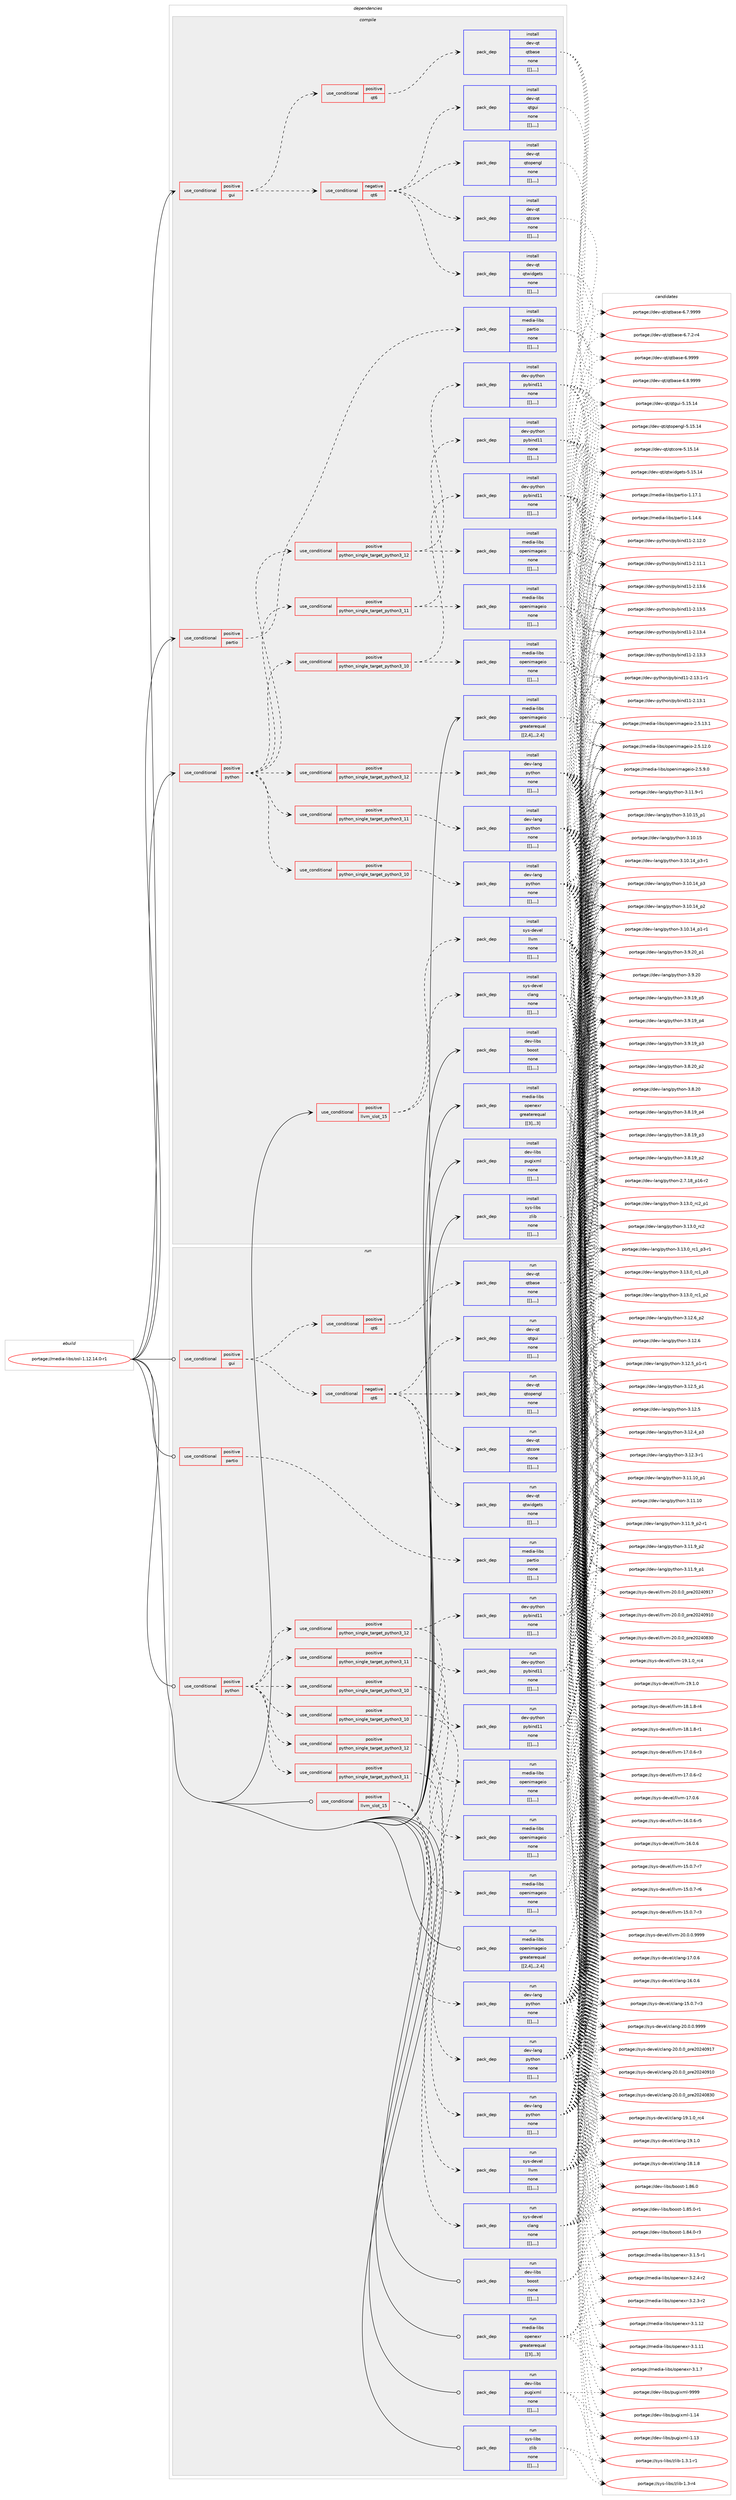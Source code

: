 digraph prolog {

# *************
# Graph options
# *************

newrank=true;
concentrate=true;
compound=true;
graph [rankdir=LR,fontname=Helvetica,fontsize=10,ranksep=1.5];#, ranksep=2.5, nodesep=0.2];
edge  [arrowhead=vee];
node  [fontname=Helvetica,fontsize=10];

# **********
# The ebuild
# **********

subgraph cluster_leftcol {
color=gray;
label=<<i>ebuild</i>>;
id [label="portage://media-libs/osl-1.12.14.0-r1", color=red, width=4, href="../media-libs/osl-1.12.14.0-r1.svg"];
}

# ****************
# The dependencies
# ****************

subgraph cluster_midcol {
color=gray;
label=<<i>dependencies</i>>;
subgraph cluster_compile {
fillcolor="#eeeeee";
style=filled;
label=<<i>compile</i>>;
subgraph cond81101 {
dependency315782 [label=<<TABLE BORDER="0" CELLBORDER="1" CELLSPACING="0" CELLPADDING="4"><TR><TD ROWSPAN="3" CELLPADDING="10">use_conditional</TD></TR><TR><TD>positive</TD></TR><TR><TD>gui</TD></TR></TABLE>>, shape=none, color=red];
subgraph cond81102 {
dependency315783 [label=<<TABLE BORDER="0" CELLBORDER="1" CELLSPACING="0" CELLPADDING="4"><TR><TD ROWSPAN="3" CELLPADDING="10">use_conditional</TD></TR><TR><TD>negative</TD></TR><TR><TD>qt6</TD></TR></TABLE>>, shape=none, color=red];
subgraph pack232264 {
dependency315784 [label=<<TABLE BORDER="0" CELLBORDER="1" CELLSPACING="0" CELLPADDING="4" WIDTH="220"><TR><TD ROWSPAN="6" CELLPADDING="30">pack_dep</TD></TR><TR><TD WIDTH="110">install</TD></TR><TR><TD>dev-qt</TD></TR><TR><TD>qtcore</TD></TR><TR><TD>none</TD></TR><TR><TD>[[],,,,]</TD></TR></TABLE>>, shape=none, color=blue];
}
dependency315783:e -> dependency315784:w [weight=20,style="dashed",arrowhead="vee"];
subgraph pack232265 {
dependency315785 [label=<<TABLE BORDER="0" CELLBORDER="1" CELLSPACING="0" CELLPADDING="4" WIDTH="220"><TR><TD ROWSPAN="6" CELLPADDING="30">pack_dep</TD></TR><TR><TD WIDTH="110">install</TD></TR><TR><TD>dev-qt</TD></TR><TR><TD>qtgui</TD></TR><TR><TD>none</TD></TR><TR><TD>[[],,,,]</TD></TR></TABLE>>, shape=none, color=blue];
}
dependency315783:e -> dependency315785:w [weight=20,style="dashed",arrowhead="vee"];
subgraph pack232266 {
dependency315786 [label=<<TABLE BORDER="0" CELLBORDER="1" CELLSPACING="0" CELLPADDING="4" WIDTH="220"><TR><TD ROWSPAN="6" CELLPADDING="30">pack_dep</TD></TR><TR><TD WIDTH="110">install</TD></TR><TR><TD>dev-qt</TD></TR><TR><TD>qtwidgets</TD></TR><TR><TD>none</TD></TR><TR><TD>[[],,,,]</TD></TR></TABLE>>, shape=none, color=blue];
}
dependency315783:e -> dependency315786:w [weight=20,style="dashed",arrowhead="vee"];
subgraph pack232267 {
dependency315787 [label=<<TABLE BORDER="0" CELLBORDER="1" CELLSPACING="0" CELLPADDING="4" WIDTH="220"><TR><TD ROWSPAN="6" CELLPADDING="30">pack_dep</TD></TR><TR><TD WIDTH="110">install</TD></TR><TR><TD>dev-qt</TD></TR><TR><TD>qtopengl</TD></TR><TR><TD>none</TD></TR><TR><TD>[[],,,,]</TD></TR></TABLE>>, shape=none, color=blue];
}
dependency315783:e -> dependency315787:w [weight=20,style="dashed",arrowhead="vee"];
}
dependency315782:e -> dependency315783:w [weight=20,style="dashed",arrowhead="vee"];
subgraph cond81103 {
dependency315788 [label=<<TABLE BORDER="0" CELLBORDER="1" CELLSPACING="0" CELLPADDING="4"><TR><TD ROWSPAN="3" CELLPADDING="10">use_conditional</TD></TR><TR><TD>positive</TD></TR><TR><TD>qt6</TD></TR></TABLE>>, shape=none, color=red];
subgraph pack232268 {
dependency315789 [label=<<TABLE BORDER="0" CELLBORDER="1" CELLSPACING="0" CELLPADDING="4" WIDTH="220"><TR><TD ROWSPAN="6" CELLPADDING="30">pack_dep</TD></TR><TR><TD WIDTH="110">install</TD></TR><TR><TD>dev-qt</TD></TR><TR><TD>qtbase</TD></TR><TR><TD>none</TD></TR><TR><TD>[[],,,,]</TD></TR></TABLE>>, shape=none, color=blue];
}
dependency315788:e -> dependency315789:w [weight=20,style="dashed",arrowhead="vee"];
}
dependency315782:e -> dependency315788:w [weight=20,style="dashed",arrowhead="vee"];
}
id:e -> dependency315782:w [weight=20,style="solid",arrowhead="vee"];
subgraph cond81104 {
dependency315790 [label=<<TABLE BORDER="0" CELLBORDER="1" CELLSPACING="0" CELLPADDING="4"><TR><TD ROWSPAN="3" CELLPADDING="10">use_conditional</TD></TR><TR><TD>positive</TD></TR><TR><TD>llvm_slot_15</TD></TR></TABLE>>, shape=none, color=red];
subgraph pack232269 {
dependency315791 [label=<<TABLE BORDER="0" CELLBORDER="1" CELLSPACING="0" CELLPADDING="4" WIDTH="220"><TR><TD ROWSPAN="6" CELLPADDING="30">pack_dep</TD></TR><TR><TD WIDTH="110">install</TD></TR><TR><TD>sys-devel</TD></TR><TR><TD>clang</TD></TR><TR><TD>none</TD></TR><TR><TD>[[],,,,]</TD></TR></TABLE>>, shape=none, color=blue];
}
dependency315790:e -> dependency315791:w [weight=20,style="dashed",arrowhead="vee"];
subgraph pack232270 {
dependency315792 [label=<<TABLE BORDER="0" CELLBORDER="1" CELLSPACING="0" CELLPADDING="4" WIDTH="220"><TR><TD ROWSPAN="6" CELLPADDING="30">pack_dep</TD></TR><TR><TD WIDTH="110">install</TD></TR><TR><TD>sys-devel</TD></TR><TR><TD>llvm</TD></TR><TR><TD>none</TD></TR><TR><TD>[[],,,,]</TD></TR></TABLE>>, shape=none, color=blue];
}
dependency315790:e -> dependency315792:w [weight=20,style="dashed",arrowhead="vee"];
}
id:e -> dependency315790:w [weight=20,style="solid",arrowhead="vee"];
subgraph cond81105 {
dependency315793 [label=<<TABLE BORDER="0" CELLBORDER="1" CELLSPACING="0" CELLPADDING="4"><TR><TD ROWSPAN="3" CELLPADDING="10">use_conditional</TD></TR><TR><TD>positive</TD></TR><TR><TD>partio</TD></TR></TABLE>>, shape=none, color=red];
subgraph pack232271 {
dependency315794 [label=<<TABLE BORDER="0" CELLBORDER="1" CELLSPACING="0" CELLPADDING="4" WIDTH="220"><TR><TD ROWSPAN="6" CELLPADDING="30">pack_dep</TD></TR><TR><TD WIDTH="110">install</TD></TR><TR><TD>media-libs</TD></TR><TR><TD>partio</TD></TR><TR><TD>none</TD></TR><TR><TD>[[],,,,]</TD></TR></TABLE>>, shape=none, color=blue];
}
dependency315793:e -> dependency315794:w [weight=20,style="dashed",arrowhead="vee"];
}
id:e -> dependency315793:w [weight=20,style="solid",arrowhead="vee"];
subgraph cond81106 {
dependency315795 [label=<<TABLE BORDER="0" CELLBORDER="1" CELLSPACING="0" CELLPADDING="4"><TR><TD ROWSPAN="3" CELLPADDING="10">use_conditional</TD></TR><TR><TD>positive</TD></TR><TR><TD>python</TD></TR></TABLE>>, shape=none, color=red];
subgraph cond81107 {
dependency315796 [label=<<TABLE BORDER="0" CELLBORDER="1" CELLSPACING="0" CELLPADDING="4"><TR><TD ROWSPAN="3" CELLPADDING="10">use_conditional</TD></TR><TR><TD>positive</TD></TR><TR><TD>python_single_target_python3_10</TD></TR></TABLE>>, shape=none, color=red];
subgraph pack232272 {
dependency315797 [label=<<TABLE BORDER="0" CELLBORDER="1" CELLSPACING="0" CELLPADDING="4" WIDTH="220"><TR><TD ROWSPAN="6" CELLPADDING="30">pack_dep</TD></TR><TR><TD WIDTH="110">install</TD></TR><TR><TD>dev-lang</TD></TR><TR><TD>python</TD></TR><TR><TD>none</TD></TR><TR><TD>[[],,,,]</TD></TR></TABLE>>, shape=none, color=blue];
}
dependency315796:e -> dependency315797:w [weight=20,style="dashed",arrowhead="vee"];
}
dependency315795:e -> dependency315796:w [weight=20,style="dashed",arrowhead="vee"];
subgraph cond81108 {
dependency315798 [label=<<TABLE BORDER="0" CELLBORDER="1" CELLSPACING="0" CELLPADDING="4"><TR><TD ROWSPAN="3" CELLPADDING="10">use_conditional</TD></TR><TR><TD>positive</TD></TR><TR><TD>python_single_target_python3_11</TD></TR></TABLE>>, shape=none, color=red];
subgraph pack232273 {
dependency315799 [label=<<TABLE BORDER="0" CELLBORDER="1" CELLSPACING="0" CELLPADDING="4" WIDTH="220"><TR><TD ROWSPAN="6" CELLPADDING="30">pack_dep</TD></TR><TR><TD WIDTH="110">install</TD></TR><TR><TD>dev-lang</TD></TR><TR><TD>python</TD></TR><TR><TD>none</TD></TR><TR><TD>[[],,,,]</TD></TR></TABLE>>, shape=none, color=blue];
}
dependency315798:e -> dependency315799:w [weight=20,style="dashed",arrowhead="vee"];
}
dependency315795:e -> dependency315798:w [weight=20,style="dashed",arrowhead="vee"];
subgraph cond81109 {
dependency315800 [label=<<TABLE BORDER="0" CELLBORDER="1" CELLSPACING="0" CELLPADDING="4"><TR><TD ROWSPAN="3" CELLPADDING="10">use_conditional</TD></TR><TR><TD>positive</TD></TR><TR><TD>python_single_target_python3_12</TD></TR></TABLE>>, shape=none, color=red];
subgraph pack232274 {
dependency315801 [label=<<TABLE BORDER="0" CELLBORDER="1" CELLSPACING="0" CELLPADDING="4" WIDTH="220"><TR><TD ROWSPAN="6" CELLPADDING="30">pack_dep</TD></TR><TR><TD WIDTH="110">install</TD></TR><TR><TD>dev-lang</TD></TR><TR><TD>python</TD></TR><TR><TD>none</TD></TR><TR><TD>[[],,,,]</TD></TR></TABLE>>, shape=none, color=blue];
}
dependency315800:e -> dependency315801:w [weight=20,style="dashed",arrowhead="vee"];
}
dependency315795:e -> dependency315800:w [weight=20,style="dashed",arrowhead="vee"];
subgraph cond81110 {
dependency315802 [label=<<TABLE BORDER="0" CELLBORDER="1" CELLSPACING="0" CELLPADDING="4"><TR><TD ROWSPAN="3" CELLPADDING="10">use_conditional</TD></TR><TR><TD>positive</TD></TR><TR><TD>python_single_target_python3_10</TD></TR></TABLE>>, shape=none, color=red];
subgraph pack232275 {
dependency315803 [label=<<TABLE BORDER="0" CELLBORDER="1" CELLSPACING="0" CELLPADDING="4" WIDTH="220"><TR><TD ROWSPAN="6" CELLPADDING="30">pack_dep</TD></TR><TR><TD WIDTH="110">install</TD></TR><TR><TD>dev-python</TD></TR><TR><TD>pybind11</TD></TR><TR><TD>none</TD></TR><TR><TD>[[],,,,]</TD></TR></TABLE>>, shape=none, color=blue];
}
dependency315802:e -> dependency315803:w [weight=20,style="dashed",arrowhead="vee"];
subgraph pack232276 {
dependency315804 [label=<<TABLE BORDER="0" CELLBORDER="1" CELLSPACING="0" CELLPADDING="4" WIDTH="220"><TR><TD ROWSPAN="6" CELLPADDING="30">pack_dep</TD></TR><TR><TD WIDTH="110">install</TD></TR><TR><TD>media-libs</TD></TR><TR><TD>openimageio</TD></TR><TR><TD>none</TD></TR><TR><TD>[[],,,,]</TD></TR></TABLE>>, shape=none, color=blue];
}
dependency315802:e -> dependency315804:w [weight=20,style="dashed",arrowhead="vee"];
}
dependency315795:e -> dependency315802:w [weight=20,style="dashed",arrowhead="vee"];
subgraph cond81111 {
dependency315805 [label=<<TABLE BORDER="0" CELLBORDER="1" CELLSPACING="0" CELLPADDING="4"><TR><TD ROWSPAN="3" CELLPADDING="10">use_conditional</TD></TR><TR><TD>positive</TD></TR><TR><TD>python_single_target_python3_11</TD></TR></TABLE>>, shape=none, color=red];
subgraph pack232277 {
dependency315806 [label=<<TABLE BORDER="0" CELLBORDER="1" CELLSPACING="0" CELLPADDING="4" WIDTH="220"><TR><TD ROWSPAN="6" CELLPADDING="30">pack_dep</TD></TR><TR><TD WIDTH="110">install</TD></TR><TR><TD>dev-python</TD></TR><TR><TD>pybind11</TD></TR><TR><TD>none</TD></TR><TR><TD>[[],,,,]</TD></TR></TABLE>>, shape=none, color=blue];
}
dependency315805:e -> dependency315806:w [weight=20,style="dashed",arrowhead="vee"];
subgraph pack232278 {
dependency315807 [label=<<TABLE BORDER="0" CELLBORDER="1" CELLSPACING="0" CELLPADDING="4" WIDTH="220"><TR><TD ROWSPAN="6" CELLPADDING="30">pack_dep</TD></TR><TR><TD WIDTH="110">install</TD></TR><TR><TD>media-libs</TD></TR><TR><TD>openimageio</TD></TR><TR><TD>none</TD></TR><TR><TD>[[],,,,]</TD></TR></TABLE>>, shape=none, color=blue];
}
dependency315805:e -> dependency315807:w [weight=20,style="dashed",arrowhead="vee"];
}
dependency315795:e -> dependency315805:w [weight=20,style="dashed",arrowhead="vee"];
subgraph cond81112 {
dependency315808 [label=<<TABLE BORDER="0" CELLBORDER="1" CELLSPACING="0" CELLPADDING="4"><TR><TD ROWSPAN="3" CELLPADDING="10">use_conditional</TD></TR><TR><TD>positive</TD></TR><TR><TD>python_single_target_python3_12</TD></TR></TABLE>>, shape=none, color=red];
subgraph pack232279 {
dependency315809 [label=<<TABLE BORDER="0" CELLBORDER="1" CELLSPACING="0" CELLPADDING="4" WIDTH="220"><TR><TD ROWSPAN="6" CELLPADDING="30">pack_dep</TD></TR><TR><TD WIDTH="110">install</TD></TR><TR><TD>dev-python</TD></TR><TR><TD>pybind11</TD></TR><TR><TD>none</TD></TR><TR><TD>[[],,,,]</TD></TR></TABLE>>, shape=none, color=blue];
}
dependency315808:e -> dependency315809:w [weight=20,style="dashed",arrowhead="vee"];
subgraph pack232280 {
dependency315810 [label=<<TABLE BORDER="0" CELLBORDER="1" CELLSPACING="0" CELLPADDING="4" WIDTH="220"><TR><TD ROWSPAN="6" CELLPADDING="30">pack_dep</TD></TR><TR><TD WIDTH="110">install</TD></TR><TR><TD>media-libs</TD></TR><TR><TD>openimageio</TD></TR><TR><TD>none</TD></TR><TR><TD>[[],,,,]</TD></TR></TABLE>>, shape=none, color=blue];
}
dependency315808:e -> dependency315810:w [weight=20,style="dashed",arrowhead="vee"];
}
dependency315795:e -> dependency315808:w [weight=20,style="dashed",arrowhead="vee"];
}
id:e -> dependency315795:w [weight=20,style="solid",arrowhead="vee"];
subgraph pack232281 {
dependency315811 [label=<<TABLE BORDER="0" CELLBORDER="1" CELLSPACING="0" CELLPADDING="4" WIDTH="220"><TR><TD ROWSPAN="6" CELLPADDING="30">pack_dep</TD></TR><TR><TD WIDTH="110">install</TD></TR><TR><TD>dev-libs</TD></TR><TR><TD>boost</TD></TR><TR><TD>none</TD></TR><TR><TD>[[],,,,]</TD></TR></TABLE>>, shape=none, color=blue];
}
id:e -> dependency315811:w [weight=20,style="solid",arrowhead="vee"];
subgraph pack232282 {
dependency315812 [label=<<TABLE BORDER="0" CELLBORDER="1" CELLSPACING="0" CELLPADDING="4" WIDTH="220"><TR><TD ROWSPAN="6" CELLPADDING="30">pack_dep</TD></TR><TR><TD WIDTH="110">install</TD></TR><TR><TD>dev-libs</TD></TR><TR><TD>pugixml</TD></TR><TR><TD>none</TD></TR><TR><TD>[[],,,,]</TD></TR></TABLE>>, shape=none, color=blue];
}
id:e -> dependency315812:w [weight=20,style="solid",arrowhead="vee"];
subgraph pack232283 {
dependency315813 [label=<<TABLE BORDER="0" CELLBORDER="1" CELLSPACING="0" CELLPADDING="4" WIDTH="220"><TR><TD ROWSPAN="6" CELLPADDING="30">pack_dep</TD></TR><TR><TD WIDTH="110">install</TD></TR><TR><TD>media-libs</TD></TR><TR><TD>openexr</TD></TR><TR><TD>greaterequal</TD></TR><TR><TD>[[3],,,3]</TD></TR></TABLE>>, shape=none, color=blue];
}
id:e -> dependency315813:w [weight=20,style="solid",arrowhead="vee"];
subgraph pack232284 {
dependency315814 [label=<<TABLE BORDER="0" CELLBORDER="1" CELLSPACING="0" CELLPADDING="4" WIDTH="220"><TR><TD ROWSPAN="6" CELLPADDING="30">pack_dep</TD></TR><TR><TD WIDTH="110">install</TD></TR><TR><TD>media-libs</TD></TR><TR><TD>openimageio</TD></TR><TR><TD>greaterequal</TD></TR><TR><TD>[[2,4],,,2.4]</TD></TR></TABLE>>, shape=none, color=blue];
}
id:e -> dependency315814:w [weight=20,style="solid",arrowhead="vee"];
subgraph pack232285 {
dependency315815 [label=<<TABLE BORDER="0" CELLBORDER="1" CELLSPACING="0" CELLPADDING="4" WIDTH="220"><TR><TD ROWSPAN="6" CELLPADDING="30">pack_dep</TD></TR><TR><TD WIDTH="110">install</TD></TR><TR><TD>sys-libs</TD></TR><TR><TD>zlib</TD></TR><TR><TD>none</TD></TR><TR><TD>[[],,,,]</TD></TR></TABLE>>, shape=none, color=blue];
}
id:e -> dependency315815:w [weight=20,style="solid",arrowhead="vee"];
}
subgraph cluster_compileandrun {
fillcolor="#eeeeee";
style=filled;
label=<<i>compile and run</i>>;
}
subgraph cluster_run {
fillcolor="#eeeeee";
style=filled;
label=<<i>run</i>>;
subgraph cond81113 {
dependency315816 [label=<<TABLE BORDER="0" CELLBORDER="1" CELLSPACING="0" CELLPADDING="4"><TR><TD ROWSPAN="3" CELLPADDING="10">use_conditional</TD></TR><TR><TD>positive</TD></TR><TR><TD>gui</TD></TR></TABLE>>, shape=none, color=red];
subgraph cond81114 {
dependency315817 [label=<<TABLE BORDER="0" CELLBORDER="1" CELLSPACING="0" CELLPADDING="4"><TR><TD ROWSPAN="3" CELLPADDING="10">use_conditional</TD></TR><TR><TD>negative</TD></TR><TR><TD>qt6</TD></TR></TABLE>>, shape=none, color=red];
subgraph pack232286 {
dependency315818 [label=<<TABLE BORDER="0" CELLBORDER="1" CELLSPACING="0" CELLPADDING="4" WIDTH="220"><TR><TD ROWSPAN="6" CELLPADDING="30">pack_dep</TD></TR><TR><TD WIDTH="110">run</TD></TR><TR><TD>dev-qt</TD></TR><TR><TD>qtcore</TD></TR><TR><TD>none</TD></TR><TR><TD>[[],,,,]</TD></TR></TABLE>>, shape=none, color=blue];
}
dependency315817:e -> dependency315818:w [weight=20,style="dashed",arrowhead="vee"];
subgraph pack232287 {
dependency315819 [label=<<TABLE BORDER="0" CELLBORDER="1" CELLSPACING="0" CELLPADDING="4" WIDTH="220"><TR><TD ROWSPAN="6" CELLPADDING="30">pack_dep</TD></TR><TR><TD WIDTH="110">run</TD></TR><TR><TD>dev-qt</TD></TR><TR><TD>qtgui</TD></TR><TR><TD>none</TD></TR><TR><TD>[[],,,,]</TD></TR></TABLE>>, shape=none, color=blue];
}
dependency315817:e -> dependency315819:w [weight=20,style="dashed",arrowhead="vee"];
subgraph pack232288 {
dependency315820 [label=<<TABLE BORDER="0" CELLBORDER="1" CELLSPACING="0" CELLPADDING="4" WIDTH="220"><TR><TD ROWSPAN="6" CELLPADDING="30">pack_dep</TD></TR><TR><TD WIDTH="110">run</TD></TR><TR><TD>dev-qt</TD></TR><TR><TD>qtwidgets</TD></TR><TR><TD>none</TD></TR><TR><TD>[[],,,,]</TD></TR></TABLE>>, shape=none, color=blue];
}
dependency315817:e -> dependency315820:w [weight=20,style="dashed",arrowhead="vee"];
subgraph pack232289 {
dependency315821 [label=<<TABLE BORDER="0" CELLBORDER="1" CELLSPACING="0" CELLPADDING="4" WIDTH="220"><TR><TD ROWSPAN="6" CELLPADDING="30">pack_dep</TD></TR><TR><TD WIDTH="110">run</TD></TR><TR><TD>dev-qt</TD></TR><TR><TD>qtopengl</TD></TR><TR><TD>none</TD></TR><TR><TD>[[],,,,]</TD></TR></TABLE>>, shape=none, color=blue];
}
dependency315817:e -> dependency315821:w [weight=20,style="dashed",arrowhead="vee"];
}
dependency315816:e -> dependency315817:w [weight=20,style="dashed",arrowhead="vee"];
subgraph cond81115 {
dependency315822 [label=<<TABLE BORDER="0" CELLBORDER="1" CELLSPACING="0" CELLPADDING="4"><TR><TD ROWSPAN="3" CELLPADDING="10">use_conditional</TD></TR><TR><TD>positive</TD></TR><TR><TD>qt6</TD></TR></TABLE>>, shape=none, color=red];
subgraph pack232290 {
dependency315823 [label=<<TABLE BORDER="0" CELLBORDER="1" CELLSPACING="0" CELLPADDING="4" WIDTH="220"><TR><TD ROWSPAN="6" CELLPADDING="30">pack_dep</TD></TR><TR><TD WIDTH="110">run</TD></TR><TR><TD>dev-qt</TD></TR><TR><TD>qtbase</TD></TR><TR><TD>none</TD></TR><TR><TD>[[],,,,]</TD></TR></TABLE>>, shape=none, color=blue];
}
dependency315822:e -> dependency315823:w [weight=20,style="dashed",arrowhead="vee"];
}
dependency315816:e -> dependency315822:w [weight=20,style="dashed",arrowhead="vee"];
}
id:e -> dependency315816:w [weight=20,style="solid",arrowhead="odot"];
subgraph cond81116 {
dependency315824 [label=<<TABLE BORDER="0" CELLBORDER="1" CELLSPACING="0" CELLPADDING="4"><TR><TD ROWSPAN="3" CELLPADDING="10">use_conditional</TD></TR><TR><TD>positive</TD></TR><TR><TD>llvm_slot_15</TD></TR></TABLE>>, shape=none, color=red];
subgraph pack232291 {
dependency315825 [label=<<TABLE BORDER="0" CELLBORDER="1" CELLSPACING="0" CELLPADDING="4" WIDTH="220"><TR><TD ROWSPAN="6" CELLPADDING="30">pack_dep</TD></TR><TR><TD WIDTH="110">run</TD></TR><TR><TD>sys-devel</TD></TR><TR><TD>clang</TD></TR><TR><TD>none</TD></TR><TR><TD>[[],,,,]</TD></TR></TABLE>>, shape=none, color=blue];
}
dependency315824:e -> dependency315825:w [weight=20,style="dashed",arrowhead="vee"];
subgraph pack232292 {
dependency315826 [label=<<TABLE BORDER="0" CELLBORDER="1" CELLSPACING="0" CELLPADDING="4" WIDTH="220"><TR><TD ROWSPAN="6" CELLPADDING="30">pack_dep</TD></TR><TR><TD WIDTH="110">run</TD></TR><TR><TD>sys-devel</TD></TR><TR><TD>llvm</TD></TR><TR><TD>none</TD></TR><TR><TD>[[],,,,]</TD></TR></TABLE>>, shape=none, color=blue];
}
dependency315824:e -> dependency315826:w [weight=20,style="dashed",arrowhead="vee"];
}
id:e -> dependency315824:w [weight=20,style="solid",arrowhead="odot"];
subgraph cond81117 {
dependency315827 [label=<<TABLE BORDER="0" CELLBORDER="1" CELLSPACING="0" CELLPADDING="4"><TR><TD ROWSPAN="3" CELLPADDING="10">use_conditional</TD></TR><TR><TD>positive</TD></TR><TR><TD>partio</TD></TR></TABLE>>, shape=none, color=red];
subgraph pack232293 {
dependency315828 [label=<<TABLE BORDER="0" CELLBORDER="1" CELLSPACING="0" CELLPADDING="4" WIDTH="220"><TR><TD ROWSPAN="6" CELLPADDING="30">pack_dep</TD></TR><TR><TD WIDTH="110">run</TD></TR><TR><TD>media-libs</TD></TR><TR><TD>partio</TD></TR><TR><TD>none</TD></TR><TR><TD>[[],,,,]</TD></TR></TABLE>>, shape=none, color=blue];
}
dependency315827:e -> dependency315828:w [weight=20,style="dashed",arrowhead="vee"];
}
id:e -> dependency315827:w [weight=20,style="solid",arrowhead="odot"];
subgraph cond81118 {
dependency315829 [label=<<TABLE BORDER="0" CELLBORDER="1" CELLSPACING="0" CELLPADDING="4"><TR><TD ROWSPAN="3" CELLPADDING="10">use_conditional</TD></TR><TR><TD>positive</TD></TR><TR><TD>python</TD></TR></TABLE>>, shape=none, color=red];
subgraph cond81119 {
dependency315830 [label=<<TABLE BORDER="0" CELLBORDER="1" CELLSPACING="0" CELLPADDING="4"><TR><TD ROWSPAN="3" CELLPADDING="10">use_conditional</TD></TR><TR><TD>positive</TD></TR><TR><TD>python_single_target_python3_10</TD></TR></TABLE>>, shape=none, color=red];
subgraph pack232294 {
dependency315831 [label=<<TABLE BORDER="0" CELLBORDER="1" CELLSPACING="0" CELLPADDING="4" WIDTH="220"><TR><TD ROWSPAN="6" CELLPADDING="30">pack_dep</TD></TR><TR><TD WIDTH="110">run</TD></TR><TR><TD>dev-lang</TD></TR><TR><TD>python</TD></TR><TR><TD>none</TD></TR><TR><TD>[[],,,,]</TD></TR></TABLE>>, shape=none, color=blue];
}
dependency315830:e -> dependency315831:w [weight=20,style="dashed",arrowhead="vee"];
}
dependency315829:e -> dependency315830:w [weight=20,style="dashed",arrowhead="vee"];
subgraph cond81120 {
dependency315832 [label=<<TABLE BORDER="0" CELLBORDER="1" CELLSPACING="0" CELLPADDING="4"><TR><TD ROWSPAN="3" CELLPADDING="10">use_conditional</TD></TR><TR><TD>positive</TD></TR><TR><TD>python_single_target_python3_11</TD></TR></TABLE>>, shape=none, color=red];
subgraph pack232295 {
dependency315833 [label=<<TABLE BORDER="0" CELLBORDER="1" CELLSPACING="0" CELLPADDING="4" WIDTH="220"><TR><TD ROWSPAN="6" CELLPADDING="30">pack_dep</TD></TR><TR><TD WIDTH="110">run</TD></TR><TR><TD>dev-lang</TD></TR><TR><TD>python</TD></TR><TR><TD>none</TD></TR><TR><TD>[[],,,,]</TD></TR></TABLE>>, shape=none, color=blue];
}
dependency315832:e -> dependency315833:w [weight=20,style="dashed",arrowhead="vee"];
}
dependency315829:e -> dependency315832:w [weight=20,style="dashed",arrowhead="vee"];
subgraph cond81121 {
dependency315834 [label=<<TABLE BORDER="0" CELLBORDER="1" CELLSPACING="0" CELLPADDING="4"><TR><TD ROWSPAN="3" CELLPADDING="10">use_conditional</TD></TR><TR><TD>positive</TD></TR><TR><TD>python_single_target_python3_12</TD></TR></TABLE>>, shape=none, color=red];
subgraph pack232296 {
dependency315835 [label=<<TABLE BORDER="0" CELLBORDER="1" CELLSPACING="0" CELLPADDING="4" WIDTH="220"><TR><TD ROWSPAN="6" CELLPADDING="30">pack_dep</TD></TR><TR><TD WIDTH="110">run</TD></TR><TR><TD>dev-lang</TD></TR><TR><TD>python</TD></TR><TR><TD>none</TD></TR><TR><TD>[[],,,,]</TD></TR></TABLE>>, shape=none, color=blue];
}
dependency315834:e -> dependency315835:w [weight=20,style="dashed",arrowhead="vee"];
}
dependency315829:e -> dependency315834:w [weight=20,style="dashed",arrowhead="vee"];
subgraph cond81122 {
dependency315836 [label=<<TABLE BORDER="0" CELLBORDER="1" CELLSPACING="0" CELLPADDING="4"><TR><TD ROWSPAN="3" CELLPADDING="10">use_conditional</TD></TR><TR><TD>positive</TD></TR><TR><TD>python_single_target_python3_10</TD></TR></TABLE>>, shape=none, color=red];
subgraph pack232297 {
dependency315837 [label=<<TABLE BORDER="0" CELLBORDER="1" CELLSPACING="0" CELLPADDING="4" WIDTH="220"><TR><TD ROWSPAN="6" CELLPADDING="30">pack_dep</TD></TR><TR><TD WIDTH="110">run</TD></TR><TR><TD>dev-python</TD></TR><TR><TD>pybind11</TD></TR><TR><TD>none</TD></TR><TR><TD>[[],,,,]</TD></TR></TABLE>>, shape=none, color=blue];
}
dependency315836:e -> dependency315837:w [weight=20,style="dashed",arrowhead="vee"];
subgraph pack232298 {
dependency315838 [label=<<TABLE BORDER="0" CELLBORDER="1" CELLSPACING="0" CELLPADDING="4" WIDTH="220"><TR><TD ROWSPAN="6" CELLPADDING="30">pack_dep</TD></TR><TR><TD WIDTH="110">run</TD></TR><TR><TD>media-libs</TD></TR><TR><TD>openimageio</TD></TR><TR><TD>none</TD></TR><TR><TD>[[],,,,]</TD></TR></TABLE>>, shape=none, color=blue];
}
dependency315836:e -> dependency315838:w [weight=20,style="dashed",arrowhead="vee"];
}
dependency315829:e -> dependency315836:w [weight=20,style="dashed",arrowhead="vee"];
subgraph cond81123 {
dependency315839 [label=<<TABLE BORDER="0" CELLBORDER="1" CELLSPACING="0" CELLPADDING="4"><TR><TD ROWSPAN="3" CELLPADDING="10">use_conditional</TD></TR><TR><TD>positive</TD></TR><TR><TD>python_single_target_python3_11</TD></TR></TABLE>>, shape=none, color=red];
subgraph pack232299 {
dependency315840 [label=<<TABLE BORDER="0" CELLBORDER="1" CELLSPACING="0" CELLPADDING="4" WIDTH="220"><TR><TD ROWSPAN="6" CELLPADDING="30">pack_dep</TD></TR><TR><TD WIDTH="110">run</TD></TR><TR><TD>dev-python</TD></TR><TR><TD>pybind11</TD></TR><TR><TD>none</TD></TR><TR><TD>[[],,,,]</TD></TR></TABLE>>, shape=none, color=blue];
}
dependency315839:e -> dependency315840:w [weight=20,style="dashed",arrowhead="vee"];
subgraph pack232300 {
dependency315841 [label=<<TABLE BORDER="0" CELLBORDER="1" CELLSPACING="0" CELLPADDING="4" WIDTH="220"><TR><TD ROWSPAN="6" CELLPADDING="30">pack_dep</TD></TR><TR><TD WIDTH="110">run</TD></TR><TR><TD>media-libs</TD></TR><TR><TD>openimageio</TD></TR><TR><TD>none</TD></TR><TR><TD>[[],,,,]</TD></TR></TABLE>>, shape=none, color=blue];
}
dependency315839:e -> dependency315841:w [weight=20,style="dashed",arrowhead="vee"];
}
dependency315829:e -> dependency315839:w [weight=20,style="dashed",arrowhead="vee"];
subgraph cond81124 {
dependency315842 [label=<<TABLE BORDER="0" CELLBORDER="1" CELLSPACING="0" CELLPADDING="4"><TR><TD ROWSPAN="3" CELLPADDING="10">use_conditional</TD></TR><TR><TD>positive</TD></TR><TR><TD>python_single_target_python3_12</TD></TR></TABLE>>, shape=none, color=red];
subgraph pack232301 {
dependency315843 [label=<<TABLE BORDER="0" CELLBORDER="1" CELLSPACING="0" CELLPADDING="4" WIDTH="220"><TR><TD ROWSPAN="6" CELLPADDING="30">pack_dep</TD></TR><TR><TD WIDTH="110">run</TD></TR><TR><TD>dev-python</TD></TR><TR><TD>pybind11</TD></TR><TR><TD>none</TD></TR><TR><TD>[[],,,,]</TD></TR></TABLE>>, shape=none, color=blue];
}
dependency315842:e -> dependency315843:w [weight=20,style="dashed",arrowhead="vee"];
subgraph pack232302 {
dependency315844 [label=<<TABLE BORDER="0" CELLBORDER="1" CELLSPACING="0" CELLPADDING="4" WIDTH="220"><TR><TD ROWSPAN="6" CELLPADDING="30">pack_dep</TD></TR><TR><TD WIDTH="110">run</TD></TR><TR><TD>media-libs</TD></TR><TR><TD>openimageio</TD></TR><TR><TD>none</TD></TR><TR><TD>[[],,,,]</TD></TR></TABLE>>, shape=none, color=blue];
}
dependency315842:e -> dependency315844:w [weight=20,style="dashed",arrowhead="vee"];
}
dependency315829:e -> dependency315842:w [weight=20,style="dashed",arrowhead="vee"];
}
id:e -> dependency315829:w [weight=20,style="solid",arrowhead="odot"];
subgraph pack232303 {
dependency315845 [label=<<TABLE BORDER="0" CELLBORDER="1" CELLSPACING="0" CELLPADDING="4" WIDTH="220"><TR><TD ROWSPAN="6" CELLPADDING="30">pack_dep</TD></TR><TR><TD WIDTH="110">run</TD></TR><TR><TD>dev-libs</TD></TR><TR><TD>boost</TD></TR><TR><TD>none</TD></TR><TR><TD>[[],,,,]</TD></TR></TABLE>>, shape=none, color=blue];
}
id:e -> dependency315845:w [weight=20,style="solid",arrowhead="odot"];
subgraph pack232304 {
dependency315846 [label=<<TABLE BORDER="0" CELLBORDER="1" CELLSPACING="0" CELLPADDING="4" WIDTH="220"><TR><TD ROWSPAN="6" CELLPADDING="30">pack_dep</TD></TR><TR><TD WIDTH="110">run</TD></TR><TR><TD>dev-libs</TD></TR><TR><TD>pugixml</TD></TR><TR><TD>none</TD></TR><TR><TD>[[],,,,]</TD></TR></TABLE>>, shape=none, color=blue];
}
id:e -> dependency315846:w [weight=20,style="solid",arrowhead="odot"];
subgraph pack232305 {
dependency315847 [label=<<TABLE BORDER="0" CELLBORDER="1" CELLSPACING="0" CELLPADDING="4" WIDTH="220"><TR><TD ROWSPAN="6" CELLPADDING="30">pack_dep</TD></TR><TR><TD WIDTH="110">run</TD></TR><TR><TD>media-libs</TD></TR><TR><TD>openexr</TD></TR><TR><TD>greaterequal</TD></TR><TR><TD>[[3],,,3]</TD></TR></TABLE>>, shape=none, color=blue];
}
id:e -> dependency315847:w [weight=20,style="solid",arrowhead="odot"];
subgraph pack232306 {
dependency315848 [label=<<TABLE BORDER="0" CELLBORDER="1" CELLSPACING="0" CELLPADDING="4" WIDTH="220"><TR><TD ROWSPAN="6" CELLPADDING="30">pack_dep</TD></TR><TR><TD WIDTH="110">run</TD></TR><TR><TD>media-libs</TD></TR><TR><TD>openimageio</TD></TR><TR><TD>greaterequal</TD></TR><TR><TD>[[2,4],,,2.4]</TD></TR></TABLE>>, shape=none, color=blue];
}
id:e -> dependency315848:w [weight=20,style="solid",arrowhead="odot"];
subgraph pack232307 {
dependency315849 [label=<<TABLE BORDER="0" CELLBORDER="1" CELLSPACING="0" CELLPADDING="4" WIDTH="220"><TR><TD ROWSPAN="6" CELLPADDING="30">pack_dep</TD></TR><TR><TD WIDTH="110">run</TD></TR><TR><TD>sys-libs</TD></TR><TR><TD>zlib</TD></TR><TR><TD>none</TD></TR><TR><TD>[[],,,,]</TD></TR></TABLE>>, shape=none, color=blue];
}
id:e -> dependency315849:w [weight=20,style="solid",arrowhead="odot"];
}
}

# **************
# The candidates
# **************

subgraph cluster_choices {
rank=same;
color=gray;
label=<<i>candidates</i>>;

subgraph choice232264 {
color=black;
nodesep=1;
choice1001011184511311647113116991111141014553464953464952 [label="portage://dev-qt/qtcore-5.15.14", color=red, width=4,href="../dev-qt/qtcore-5.15.14.svg"];
dependency315784:e -> choice1001011184511311647113116991111141014553464953464952:w [style=dotted,weight="100"];
}
subgraph choice232265 {
color=black;
nodesep=1;
choice10010111845113116471131161031171054553464953464952 [label="portage://dev-qt/qtgui-5.15.14", color=red, width=4,href="../dev-qt/qtgui-5.15.14.svg"];
dependency315785:e -> choice10010111845113116471131161031171054553464953464952:w [style=dotted,weight="100"];
}
subgraph choice232266 {
color=black;
nodesep=1;
choice10010111845113116471131161191051001031011161154553464953464952 [label="portage://dev-qt/qtwidgets-5.15.14", color=red, width=4,href="../dev-qt/qtwidgets-5.15.14.svg"];
dependency315786:e -> choice10010111845113116471131161191051001031011161154553464953464952:w [style=dotted,weight="100"];
}
subgraph choice232267 {
color=black;
nodesep=1;
choice10010111845113116471131161111121011101031084553464953464952 [label="portage://dev-qt/qtopengl-5.15.14", color=red, width=4,href="../dev-qt/qtopengl-5.15.14.svg"];
dependency315787:e -> choice10010111845113116471131161111121011101031084553464953464952:w [style=dotted,weight="100"];
}
subgraph choice232268 {
color=black;
nodesep=1;
choice1001011184511311647113116989711510145544657575757 [label="portage://dev-qt/qtbase-6.9999", color=red, width=4,href="../dev-qt/qtbase-6.9999.svg"];
choice10010111845113116471131169897115101455446564657575757 [label="portage://dev-qt/qtbase-6.8.9999", color=red, width=4,href="../dev-qt/qtbase-6.8.9999.svg"];
choice10010111845113116471131169897115101455446554657575757 [label="portage://dev-qt/qtbase-6.7.9999", color=red, width=4,href="../dev-qt/qtbase-6.7.9999.svg"];
choice100101118451131164711311698971151014554465546504511452 [label="portage://dev-qt/qtbase-6.7.2-r4", color=red, width=4,href="../dev-qt/qtbase-6.7.2-r4.svg"];
dependency315789:e -> choice1001011184511311647113116989711510145544657575757:w [style=dotted,weight="100"];
dependency315789:e -> choice10010111845113116471131169897115101455446564657575757:w [style=dotted,weight="100"];
dependency315789:e -> choice10010111845113116471131169897115101455446554657575757:w [style=dotted,weight="100"];
dependency315789:e -> choice100101118451131164711311698971151014554465546504511452:w [style=dotted,weight="100"];
}
subgraph choice232269 {
color=black;
nodesep=1;
choice11512111545100101118101108479910897110103455048464846484657575757 [label="portage://sys-devel/clang-20.0.0.9999", color=red, width=4,href="../sys-devel/clang-20.0.0.9999.svg"];
choice1151211154510010111810110847991089711010345504846484648951121141015048505248574955 [label="portage://sys-devel/clang-20.0.0_pre20240917", color=red, width=4,href="../sys-devel/clang-20.0.0_pre20240917.svg"];
choice1151211154510010111810110847991089711010345504846484648951121141015048505248574948 [label="portage://sys-devel/clang-20.0.0_pre20240910", color=red, width=4,href="../sys-devel/clang-20.0.0_pre20240910.svg"];
choice1151211154510010111810110847991089711010345504846484648951121141015048505248565148 [label="portage://sys-devel/clang-20.0.0_pre20240830", color=red, width=4,href="../sys-devel/clang-20.0.0_pre20240830.svg"];
choice1151211154510010111810110847991089711010345495746494648951149952 [label="portage://sys-devel/clang-19.1.0_rc4", color=red, width=4,href="../sys-devel/clang-19.1.0_rc4.svg"];
choice1151211154510010111810110847991089711010345495746494648 [label="portage://sys-devel/clang-19.1.0", color=red, width=4,href="../sys-devel/clang-19.1.0.svg"];
choice1151211154510010111810110847991089711010345495646494656 [label="portage://sys-devel/clang-18.1.8", color=red, width=4,href="../sys-devel/clang-18.1.8.svg"];
choice1151211154510010111810110847991089711010345495546484654 [label="portage://sys-devel/clang-17.0.6", color=red, width=4,href="../sys-devel/clang-17.0.6.svg"];
choice1151211154510010111810110847991089711010345495446484654 [label="portage://sys-devel/clang-16.0.6", color=red, width=4,href="../sys-devel/clang-16.0.6.svg"];
choice11512111545100101118101108479910897110103454953464846554511451 [label="portage://sys-devel/clang-15.0.7-r3", color=red, width=4,href="../sys-devel/clang-15.0.7-r3.svg"];
dependency315791:e -> choice11512111545100101118101108479910897110103455048464846484657575757:w [style=dotted,weight="100"];
dependency315791:e -> choice1151211154510010111810110847991089711010345504846484648951121141015048505248574955:w [style=dotted,weight="100"];
dependency315791:e -> choice1151211154510010111810110847991089711010345504846484648951121141015048505248574948:w [style=dotted,weight="100"];
dependency315791:e -> choice1151211154510010111810110847991089711010345504846484648951121141015048505248565148:w [style=dotted,weight="100"];
dependency315791:e -> choice1151211154510010111810110847991089711010345495746494648951149952:w [style=dotted,weight="100"];
dependency315791:e -> choice1151211154510010111810110847991089711010345495746494648:w [style=dotted,weight="100"];
dependency315791:e -> choice1151211154510010111810110847991089711010345495646494656:w [style=dotted,weight="100"];
dependency315791:e -> choice1151211154510010111810110847991089711010345495546484654:w [style=dotted,weight="100"];
dependency315791:e -> choice1151211154510010111810110847991089711010345495446484654:w [style=dotted,weight="100"];
dependency315791:e -> choice11512111545100101118101108479910897110103454953464846554511451:w [style=dotted,weight="100"];
}
subgraph choice232270 {
color=black;
nodesep=1;
choice1151211154510010111810110847108108118109455048464846484657575757 [label="portage://sys-devel/llvm-20.0.0.9999", color=red, width=4,href="../sys-devel/llvm-20.0.0.9999.svg"];
choice115121115451001011181011084710810811810945504846484648951121141015048505248574955 [label="portage://sys-devel/llvm-20.0.0_pre20240917", color=red, width=4,href="../sys-devel/llvm-20.0.0_pre20240917.svg"];
choice115121115451001011181011084710810811810945504846484648951121141015048505248574948 [label="portage://sys-devel/llvm-20.0.0_pre20240910", color=red, width=4,href="../sys-devel/llvm-20.0.0_pre20240910.svg"];
choice115121115451001011181011084710810811810945504846484648951121141015048505248565148 [label="portage://sys-devel/llvm-20.0.0_pre20240830", color=red, width=4,href="../sys-devel/llvm-20.0.0_pre20240830.svg"];
choice115121115451001011181011084710810811810945495746494648951149952 [label="portage://sys-devel/llvm-19.1.0_rc4", color=red, width=4,href="../sys-devel/llvm-19.1.0_rc4.svg"];
choice115121115451001011181011084710810811810945495746494648 [label="portage://sys-devel/llvm-19.1.0", color=red, width=4,href="../sys-devel/llvm-19.1.0.svg"];
choice1151211154510010111810110847108108118109454956464946564511452 [label="portage://sys-devel/llvm-18.1.8-r4", color=red, width=4,href="../sys-devel/llvm-18.1.8-r4.svg"];
choice1151211154510010111810110847108108118109454956464946564511449 [label="portage://sys-devel/llvm-18.1.8-r1", color=red, width=4,href="../sys-devel/llvm-18.1.8-r1.svg"];
choice1151211154510010111810110847108108118109454955464846544511451 [label="portage://sys-devel/llvm-17.0.6-r3", color=red, width=4,href="../sys-devel/llvm-17.0.6-r3.svg"];
choice1151211154510010111810110847108108118109454955464846544511450 [label="portage://sys-devel/llvm-17.0.6-r2", color=red, width=4,href="../sys-devel/llvm-17.0.6-r2.svg"];
choice115121115451001011181011084710810811810945495546484654 [label="portage://sys-devel/llvm-17.0.6", color=red, width=4,href="../sys-devel/llvm-17.0.6.svg"];
choice1151211154510010111810110847108108118109454954464846544511453 [label="portage://sys-devel/llvm-16.0.6-r5", color=red, width=4,href="../sys-devel/llvm-16.0.6-r5.svg"];
choice115121115451001011181011084710810811810945495446484654 [label="portage://sys-devel/llvm-16.0.6", color=red, width=4,href="../sys-devel/llvm-16.0.6.svg"];
choice1151211154510010111810110847108108118109454953464846554511455 [label="portage://sys-devel/llvm-15.0.7-r7", color=red, width=4,href="../sys-devel/llvm-15.0.7-r7.svg"];
choice1151211154510010111810110847108108118109454953464846554511454 [label="portage://sys-devel/llvm-15.0.7-r6", color=red, width=4,href="../sys-devel/llvm-15.0.7-r6.svg"];
choice1151211154510010111810110847108108118109454953464846554511451 [label="portage://sys-devel/llvm-15.0.7-r3", color=red, width=4,href="../sys-devel/llvm-15.0.7-r3.svg"];
dependency315792:e -> choice1151211154510010111810110847108108118109455048464846484657575757:w [style=dotted,weight="100"];
dependency315792:e -> choice115121115451001011181011084710810811810945504846484648951121141015048505248574955:w [style=dotted,weight="100"];
dependency315792:e -> choice115121115451001011181011084710810811810945504846484648951121141015048505248574948:w [style=dotted,weight="100"];
dependency315792:e -> choice115121115451001011181011084710810811810945504846484648951121141015048505248565148:w [style=dotted,weight="100"];
dependency315792:e -> choice115121115451001011181011084710810811810945495746494648951149952:w [style=dotted,weight="100"];
dependency315792:e -> choice115121115451001011181011084710810811810945495746494648:w [style=dotted,weight="100"];
dependency315792:e -> choice1151211154510010111810110847108108118109454956464946564511452:w [style=dotted,weight="100"];
dependency315792:e -> choice1151211154510010111810110847108108118109454956464946564511449:w [style=dotted,weight="100"];
dependency315792:e -> choice1151211154510010111810110847108108118109454955464846544511451:w [style=dotted,weight="100"];
dependency315792:e -> choice1151211154510010111810110847108108118109454955464846544511450:w [style=dotted,weight="100"];
dependency315792:e -> choice115121115451001011181011084710810811810945495546484654:w [style=dotted,weight="100"];
dependency315792:e -> choice1151211154510010111810110847108108118109454954464846544511453:w [style=dotted,weight="100"];
dependency315792:e -> choice115121115451001011181011084710810811810945495446484654:w [style=dotted,weight="100"];
dependency315792:e -> choice1151211154510010111810110847108108118109454953464846554511455:w [style=dotted,weight="100"];
dependency315792:e -> choice1151211154510010111810110847108108118109454953464846554511454:w [style=dotted,weight="100"];
dependency315792:e -> choice1151211154510010111810110847108108118109454953464846554511451:w [style=dotted,weight="100"];
}
subgraph choice232271 {
color=black;
nodesep=1;
choice109101100105974510810598115471129711411610511145494649554649 [label="portage://media-libs/partio-1.17.1", color=red, width=4,href="../media-libs/partio-1.17.1.svg"];
choice109101100105974510810598115471129711411610511145494649524654 [label="portage://media-libs/partio-1.14.6", color=red, width=4,href="../media-libs/partio-1.14.6.svg"];
dependency315794:e -> choice109101100105974510810598115471129711411610511145494649554649:w [style=dotted,weight="100"];
dependency315794:e -> choice109101100105974510810598115471129711411610511145494649524654:w [style=dotted,weight="100"];
}
subgraph choice232272 {
color=black;
nodesep=1;
choice100101118451089711010347112121116104111110455146495146489511499509511249 [label="portage://dev-lang/python-3.13.0_rc2_p1", color=red, width=4,href="../dev-lang/python-3.13.0_rc2_p1.svg"];
choice10010111845108971101034711212111610411111045514649514648951149950 [label="portage://dev-lang/python-3.13.0_rc2", color=red, width=4,href="../dev-lang/python-3.13.0_rc2.svg"];
choice1001011184510897110103471121211161041111104551464951464895114994995112514511449 [label="portage://dev-lang/python-3.13.0_rc1_p3-r1", color=red, width=4,href="../dev-lang/python-3.13.0_rc1_p3-r1.svg"];
choice100101118451089711010347112121116104111110455146495146489511499499511251 [label="portage://dev-lang/python-3.13.0_rc1_p3", color=red, width=4,href="../dev-lang/python-3.13.0_rc1_p3.svg"];
choice100101118451089711010347112121116104111110455146495146489511499499511250 [label="portage://dev-lang/python-3.13.0_rc1_p2", color=red, width=4,href="../dev-lang/python-3.13.0_rc1_p2.svg"];
choice100101118451089711010347112121116104111110455146495046549511250 [label="portage://dev-lang/python-3.12.6_p2", color=red, width=4,href="../dev-lang/python-3.12.6_p2.svg"];
choice10010111845108971101034711212111610411111045514649504654 [label="portage://dev-lang/python-3.12.6", color=red, width=4,href="../dev-lang/python-3.12.6.svg"];
choice1001011184510897110103471121211161041111104551464950465395112494511449 [label="portage://dev-lang/python-3.12.5_p1-r1", color=red, width=4,href="../dev-lang/python-3.12.5_p1-r1.svg"];
choice100101118451089711010347112121116104111110455146495046539511249 [label="portage://dev-lang/python-3.12.5_p1", color=red, width=4,href="../dev-lang/python-3.12.5_p1.svg"];
choice10010111845108971101034711212111610411111045514649504653 [label="portage://dev-lang/python-3.12.5", color=red, width=4,href="../dev-lang/python-3.12.5.svg"];
choice100101118451089711010347112121116104111110455146495046529511251 [label="portage://dev-lang/python-3.12.4_p3", color=red, width=4,href="../dev-lang/python-3.12.4_p3.svg"];
choice100101118451089711010347112121116104111110455146495046514511449 [label="portage://dev-lang/python-3.12.3-r1", color=red, width=4,href="../dev-lang/python-3.12.3-r1.svg"];
choice10010111845108971101034711212111610411111045514649494649489511249 [label="portage://dev-lang/python-3.11.10_p1", color=red, width=4,href="../dev-lang/python-3.11.10_p1.svg"];
choice1001011184510897110103471121211161041111104551464949464948 [label="portage://dev-lang/python-3.11.10", color=red, width=4,href="../dev-lang/python-3.11.10.svg"];
choice1001011184510897110103471121211161041111104551464949465795112504511449 [label="portage://dev-lang/python-3.11.9_p2-r1", color=red, width=4,href="../dev-lang/python-3.11.9_p2-r1.svg"];
choice100101118451089711010347112121116104111110455146494946579511250 [label="portage://dev-lang/python-3.11.9_p2", color=red, width=4,href="../dev-lang/python-3.11.9_p2.svg"];
choice100101118451089711010347112121116104111110455146494946579511249 [label="portage://dev-lang/python-3.11.9_p1", color=red, width=4,href="../dev-lang/python-3.11.9_p1.svg"];
choice100101118451089711010347112121116104111110455146494946574511449 [label="portage://dev-lang/python-3.11.9-r1", color=red, width=4,href="../dev-lang/python-3.11.9-r1.svg"];
choice10010111845108971101034711212111610411111045514649484649539511249 [label="portage://dev-lang/python-3.10.15_p1", color=red, width=4,href="../dev-lang/python-3.10.15_p1.svg"];
choice1001011184510897110103471121211161041111104551464948464953 [label="portage://dev-lang/python-3.10.15", color=red, width=4,href="../dev-lang/python-3.10.15.svg"];
choice100101118451089711010347112121116104111110455146494846495295112514511449 [label="portage://dev-lang/python-3.10.14_p3-r1", color=red, width=4,href="../dev-lang/python-3.10.14_p3-r1.svg"];
choice10010111845108971101034711212111610411111045514649484649529511251 [label="portage://dev-lang/python-3.10.14_p3", color=red, width=4,href="../dev-lang/python-3.10.14_p3.svg"];
choice10010111845108971101034711212111610411111045514649484649529511250 [label="portage://dev-lang/python-3.10.14_p2", color=red, width=4,href="../dev-lang/python-3.10.14_p2.svg"];
choice100101118451089711010347112121116104111110455146494846495295112494511449 [label="portage://dev-lang/python-3.10.14_p1-r1", color=red, width=4,href="../dev-lang/python-3.10.14_p1-r1.svg"];
choice100101118451089711010347112121116104111110455146574650489511249 [label="portage://dev-lang/python-3.9.20_p1", color=red, width=4,href="../dev-lang/python-3.9.20_p1.svg"];
choice10010111845108971101034711212111610411111045514657465048 [label="portage://dev-lang/python-3.9.20", color=red, width=4,href="../dev-lang/python-3.9.20.svg"];
choice100101118451089711010347112121116104111110455146574649579511253 [label="portage://dev-lang/python-3.9.19_p5", color=red, width=4,href="../dev-lang/python-3.9.19_p5.svg"];
choice100101118451089711010347112121116104111110455146574649579511252 [label="portage://dev-lang/python-3.9.19_p4", color=red, width=4,href="../dev-lang/python-3.9.19_p4.svg"];
choice100101118451089711010347112121116104111110455146574649579511251 [label="portage://dev-lang/python-3.9.19_p3", color=red, width=4,href="../dev-lang/python-3.9.19_p3.svg"];
choice100101118451089711010347112121116104111110455146564650489511250 [label="portage://dev-lang/python-3.8.20_p2", color=red, width=4,href="../dev-lang/python-3.8.20_p2.svg"];
choice10010111845108971101034711212111610411111045514656465048 [label="portage://dev-lang/python-3.8.20", color=red, width=4,href="../dev-lang/python-3.8.20.svg"];
choice100101118451089711010347112121116104111110455146564649579511252 [label="portage://dev-lang/python-3.8.19_p4", color=red, width=4,href="../dev-lang/python-3.8.19_p4.svg"];
choice100101118451089711010347112121116104111110455146564649579511251 [label="portage://dev-lang/python-3.8.19_p3", color=red, width=4,href="../dev-lang/python-3.8.19_p3.svg"];
choice100101118451089711010347112121116104111110455146564649579511250 [label="portage://dev-lang/python-3.8.19_p2", color=red, width=4,href="../dev-lang/python-3.8.19_p2.svg"];
choice100101118451089711010347112121116104111110455046554649569511249544511450 [label="portage://dev-lang/python-2.7.18_p16-r2", color=red, width=4,href="../dev-lang/python-2.7.18_p16-r2.svg"];
dependency315797:e -> choice100101118451089711010347112121116104111110455146495146489511499509511249:w [style=dotted,weight="100"];
dependency315797:e -> choice10010111845108971101034711212111610411111045514649514648951149950:w [style=dotted,weight="100"];
dependency315797:e -> choice1001011184510897110103471121211161041111104551464951464895114994995112514511449:w [style=dotted,weight="100"];
dependency315797:e -> choice100101118451089711010347112121116104111110455146495146489511499499511251:w [style=dotted,weight="100"];
dependency315797:e -> choice100101118451089711010347112121116104111110455146495146489511499499511250:w [style=dotted,weight="100"];
dependency315797:e -> choice100101118451089711010347112121116104111110455146495046549511250:w [style=dotted,weight="100"];
dependency315797:e -> choice10010111845108971101034711212111610411111045514649504654:w [style=dotted,weight="100"];
dependency315797:e -> choice1001011184510897110103471121211161041111104551464950465395112494511449:w [style=dotted,weight="100"];
dependency315797:e -> choice100101118451089711010347112121116104111110455146495046539511249:w [style=dotted,weight="100"];
dependency315797:e -> choice10010111845108971101034711212111610411111045514649504653:w [style=dotted,weight="100"];
dependency315797:e -> choice100101118451089711010347112121116104111110455146495046529511251:w [style=dotted,weight="100"];
dependency315797:e -> choice100101118451089711010347112121116104111110455146495046514511449:w [style=dotted,weight="100"];
dependency315797:e -> choice10010111845108971101034711212111610411111045514649494649489511249:w [style=dotted,weight="100"];
dependency315797:e -> choice1001011184510897110103471121211161041111104551464949464948:w [style=dotted,weight="100"];
dependency315797:e -> choice1001011184510897110103471121211161041111104551464949465795112504511449:w [style=dotted,weight="100"];
dependency315797:e -> choice100101118451089711010347112121116104111110455146494946579511250:w [style=dotted,weight="100"];
dependency315797:e -> choice100101118451089711010347112121116104111110455146494946579511249:w [style=dotted,weight="100"];
dependency315797:e -> choice100101118451089711010347112121116104111110455146494946574511449:w [style=dotted,weight="100"];
dependency315797:e -> choice10010111845108971101034711212111610411111045514649484649539511249:w [style=dotted,weight="100"];
dependency315797:e -> choice1001011184510897110103471121211161041111104551464948464953:w [style=dotted,weight="100"];
dependency315797:e -> choice100101118451089711010347112121116104111110455146494846495295112514511449:w [style=dotted,weight="100"];
dependency315797:e -> choice10010111845108971101034711212111610411111045514649484649529511251:w [style=dotted,weight="100"];
dependency315797:e -> choice10010111845108971101034711212111610411111045514649484649529511250:w [style=dotted,weight="100"];
dependency315797:e -> choice100101118451089711010347112121116104111110455146494846495295112494511449:w [style=dotted,weight="100"];
dependency315797:e -> choice100101118451089711010347112121116104111110455146574650489511249:w [style=dotted,weight="100"];
dependency315797:e -> choice10010111845108971101034711212111610411111045514657465048:w [style=dotted,weight="100"];
dependency315797:e -> choice100101118451089711010347112121116104111110455146574649579511253:w [style=dotted,weight="100"];
dependency315797:e -> choice100101118451089711010347112121116104111110455146574649579511252:w [style=dotted,weight="100"];
dependency315797:e -> choice100101118451089711010347112121116104111110455146574649579511251:w [style=dotted,weight="100"];
dependency315797:e -> choice100101118451089711010347112121116104111110455146564650489511250:w [style=dotted,weight="100"];
dependency315797:e -> choice10010111845108971101034711212111610411111045514656465048:w [style=dotted,weight="100"];
dependency315797:e -> choice100101118451089711010347112121116104111110455146564649579511252:w [style=dotted,weight="100"];
dependency315797:e -> choice100101118451089711010347112121116104111110455146564649579511251:w [style=dotted,weight="100"];
dependency315797:e -> choice100101118451089711010347112121116104111110455146564649579511250:w [style=dotted,weight="100"];
dependency315797:e -> choice100101118451089711010347112121116104111110455046554649569511249544511450:w [style=dotted,weight="100"];
}
subgraph choice232273 {
color=black;
nodesep=1;
choice100101118451089711010347112121116104111110455146495146489511499509511249 [label="portage://dev-lang/python-3.13.0_rc2_p1", color=red, width=4,href="../dev-lang/python-3.13.0_rc2_p1.svg"];
choice10010111845108971101034711212111610411111045514649514648951149950 [label="portage://dev-lang/python-3.13.0_rc2", color=red, width=4,href="../dev-lang/python-3.13.0_rc2.svg"];
choice1001011184510897110103471121211161041111104551464951464895114994995112514511449 [label="portage://dev-lang/python-3.13.0_rc1_p3-r1", color=red, width=4,href="../dev-lang/python-3.13.0_rc1_p3-r1.svg"];
choice100101118451089711010347112121116104111110455146495146489511499499511251 [label="portage://dev-lang/python-3.13.0_rc1_p3", color=red, width=4,href="../dev-lang/python-3.13.0_rc1_p3.svg"];
choice100101118451089711010347112121116104111110455146495146489511499499511250 [label="portage://dev-lang/python-3.13.0_rc1_p2", color=red, width=4,href="../dev-lang/python-3.13.0_rc1_p2.svg"];
choice100101118451089711010347112121116104111110455146495046549511250 [label="portage://dev-lang/python-3.12.6_p2", color=red, width=4,href="../dev-lang/python-3.12.6_p2.svg"];
choice10010111845108971101034711212111610411111045514649504654 [label="portage://dev-lang/python-3.12.6", color=red, width=4,href="../dev-lang/python-3.12.6.svg"];
choice1001011184510897110103471121211161041111104551464950465395112494511449 [label="portage://dev-lang/python-3.12.5_p1-r1", color=red, width=4,href="../dev-lang/python-3.12.5_p1-r1.svg"];
choice100101118451089711010347112121116104111110455146495046539511249 [label="portage://dev-lang/python-3.12.5_p1", color=red, width=4,href="../dev-lang/python-3.12.5_p1.svg"];
choice10010111845108971101034711212111610411111045514649504653 [label="portage://dev-lang/python-3.12.5", color=red, width=4,href="../dev-lang/python-3.12.5.svg"];
choice100101118451089711010347112121116104111110455146495046529511251 [label="portage://dev-lang/python-3.12.4_p3", color=red, width=4,href="../dev-lang/python-3.12.4_p3.svg"];
choice100101118451089711010347112121116104111110455146495046514511449 [label="portage://dev-lang/python-3.12.3-r1", color=red, width=4,href="../dev-lang/python-3.12.3-r1.svg"];
choice10010111845108971101034711212111610411111045514649494649489511249 [label="portage://dev-lang/python-3.11.10_p1", color=red, width=4,href="../dev-lang/python-3.11.10_p1.svg"];
choice1001011184510897110103471121211161041111104551464949464948 [label="portage://dev-lang/python-3.11.10", color=red, width=4,href="../dev-lang/python-3.11.10.svg"];
choice1001011184510897110103471121211161041111104551464949465795112504511449 [label="portage://dev-lang/python-3.11.9_p2-r1", color=red, width=4,href="../dev-lang/python-3.11.9_p2-r1.svg"];
choice100101118451089711010347112121116104111110455146494946579511250 [label="portage://dev-lang/python-3.11.9_p2", color=red, width=4,href="../dev-lang/python-3.11.9_p2.svg"];
choice100101118451089711010347112121116104111110455146494946579511249 [label="portage://dev-lang/python-3.11.9_p1", color=red, width=4,href="../dev-lang/python-3.11.9_p1.svg"];
choice100101118451089711010347112121116104111110455146494946574511449 [label="portage://dev-lang/python-3.11.9-r1", color=red, width=4,href="../dev-lang/python-3.11.9-r1.svg"];
choice10010111845108971101034711212111610411111045514649484649539511249 [label="portage://dev-lang/python-3.10.15_p1", color=red, width=4,href="../dev-lang/python-3.10.15_p1.svg"];
choice1001011184510897110103471121211161041111104551464948464953 [label="portage://dev-lang/python-3.10.15", color=red, width=4,href="../dev-lang/python-3.10.15.svg"];
choice100101118451089711010347112121116104111110455146494846495295112514511449 [label="portage://dev-lang/python-3.10.14_p3-r1", color=red, width=4,href="../dev-lang/python-3.10.14_p3-r1.svg"];
choice10010111845108971101034711212111610411111045514649484649529511251 [label="portage://dev-lang/python-3.10.14_p3", color=red, width=4,href="../dev-lang/python-3.10.14_p3.svg"];
choice10010111845108971101034711212111610411111045514649484649529511250 [label="portage://dev-lang/python-3.10.14_p2", color=red, width=4,href="../dev-lang/python-3.10.14_p2.svg"];
choice100101118451089711010347112121116104111110455146494846495295112494511449 [label="portage://dev-lang/python-3.10.14_p1-r1", color=red, width=4,href="../dev-lang/python-3.10.14_p1-r1.svg"];
choice100101118451089711010347112121116104111110455146574650489511249 [label="portage://dev-lang/python-3.9.20_p1", color=red, width=4,href="../dev-lang/python-3.9.20_p1.svg"];
choice10010111845108971101034711212111610411111045514657465048 [label="portage://dev-lang/python-3.9.20", color=red, width=4,href="../dev-lang/python-3.9.20.svg"];
choice100101118451089711010347112121116104111110455146574649579511253 [label="portage://dev-lang/python-3.9.19_p5", color=red, width=4,href="../dev-lang/python-3.9.19_p5.svg"];
choice100101118451089711010347112121116104111110455146574649579511252 [label="portage://dev-lang/python-3.9.19_p4", color=red, width=4,href="../dev-lang/python-3.9.19_p4.svg"];
choice100101118451089711010347112121116104111110455146574649579511251 [label="portage://dev-lang/python-3.9.19_p3", color=red, width=4,href="../dev-lang/python-3.9.19_p3.svg"];
choice100101118451089711010347112121116104111110455146564650489511250 [label="portage://dev-lang/python-3.8.20_p2", color=red, width=4,href="../dev-lang/python-3.8.20_p2.svg"];
choice10010111845108971101034711212111610411111045514656465048 [label="portage://dev-lang/python-3.8.20", color=red, width=4,href="../dev-lang/python-3.8.20.svg"];
choice100101118451089711010347112121116104111110455146564649579511252 [label="portage://dev-lang/python-3.8.19_p4", color=red, width=4,href="../dev-lang/python-3.8.19_p4.svg"];
choice100101118451089711010347112121116104111110455146564649579511251 [label="portage://dev-lang/python-3.8.19_p3", color=red, width=4,href="../dev-lang/python-3.8.19_p3.svg"];
choice100101118451089711010347112121116104111110455146564649579511250 [label="portage://dev-lang/python-3.8.19_p2", color=red, width=4,href="../dev-lang/python-3.8.19_p2.svg"];
choice100101118451089711010347112121116104111110455046554649569511249544511450 [label="portage://dev-lang/python-2.7.18_p16-r2", color=red, width=4,href="../dev-lang/python-2.7.18_p16-r2.svg"];
dependency315799:e -> choice100101118451089711010347112121116104111110455146495146489511499509511249:w [style=dotted,weight="100"];
dependency315799:e -> choice10010111845108971101034711212111610411111045514649514648951149950:w [style=dotted,weight="100"];
dependency315799:e -> choice1001011184510897110103471121211161041111104551464951464895114994995112514511449:w [style=dotted,weight="100"];
dependency315799:e -> choice100101118451089711010347112121116104111110455146495146489511499499511251:w [style=dotted,weight="100"];
dependency315799:e -> choice100101118451089711010347112121116104111110455146495146489511499499511250:w [style=dotted,weight="100"];
dependency315799:e -> choice100101118451089711010347112121116104111110455146495046549511250:w [style=dotted,weight="100"];
dependency315799:e -> choice10010111845108971101034711212111610411111045514649504654:w [style=dotted,weight="100"];
dependency315799:e -> choice1001011184510897110103471121211161041111104551464950465395112494511449:w [style=dotted,weight="100"];
dependency315799:e -> choice100101118451089711010347112121116104111110455146495046539511249:w [style=dotted,weight="100"];
dependency315799:e -> choice10010111845108971101034711212111610411111045514649504653:w [style=dotted,weight="100"];
dependency315799:e -> choice100101118451089711010347112121116104111110455146495046529511251:w [style=dotted,weight="100"];
dependency315799:e -> choice100101118451089711010347112121116104111110455146495046514511449:w [style=dotted,weight="100"];
dependency315799:e -> choice10010111845108971101034711212111610411111045514649494649489511249:w [style=dotted,weight="100"];
dependency315799:e -> choice1001011184510897110103471121211161041111104551464949464948:w [style=dotted,weight="100"];
dependency315799:e -> choice1001011184510897110103471121211161041111104551464949465795112504511449:w [style=dotted,weight="100"];
dependency315799:e -> choice100101118451089711010347112121116104111110455146494946579511250:w [style=dotted,weight="100"];
dependency315799:e -> choice100101118451089711010347112121116104111110455146494946579511249:w [style=dotted,weight="100"];
dependency315799:e -> choice100101118451089711010347112121116104111110455146494946574511449:w [style=dotted,weight="100"];
dependency315799:e -> choice10010111845108971101034711212111610411111045514649484649539511249:w [style=dotted,weight="100"];
dependency315799:e -> choice1001011184510897110103471121211161041111104551464948464953:w [style=dotted,weight="100"];
dependency315799:e -> choice100101118451089711010347112121116104111110455146494846495295112514511449:w [style=dotted,weight="100"];
dependency315799:e -> choice10010111845108971101034711212111610411111045514649484649529511251:w [style=dotted,weight="100"];
dependency315799:e -> choice10010111845108971101034711212111610411111045514649484649529511250:w [style=dotted,weight="100"];
dependency315799:e -> choice100101118451089711010347112121116104111110455146494846495295112494511449:w [style=dotted,weight="100"];
dependency315799:e -> choice100101118451089711010347112121116104111110455146574650489511249:w [style=dotted,weight="100"];
dependency315799:e -> choice10010111845108971101034711212111610411111045514657465048:w [style=dotted,weight="100"];
dependency315799:e -> choice100101118451089711010347112121116104111110455146574649579511253:w [style=dotted,weight="100"];
dependency315799:e -> choice100101118451089711010347112121116104111110455146574649579511252:w [style=dotted,weight="100"];
dependency315799:e -> choice100101118451089711010347112121116104111110455146574649579511251:w [style=dotted,weight="100"];
dependency315799:e -> choice100101118451089711010347112121116104111110455146564650489511250:w [style=dotted,weight="100"];
dependency315799:e -> choice10010111845108971101034711212111610411111045514656465048:w [style=dotted,weight="100"];
dependency315799:e -> choice100101118451089711010347112121116104111110455146564649579511252:w [style=dotted,weight="100"];
dependency315799:e -> choice100101118451089711010347112121116104111110455146564649579511251:w [style=dotted,weight="100"];
dependency315799:e -> choice100101118451089711010347112121116104111110455146564649579511250:w [style=dotted,weight="100"];
dependency315799:e -> choice100101118451089711010347112121116104111110455046554649569511249544511450:w [style=dotted,weight="100"];
}
subgraph choice232274 {
color=black;
nodesep=1;
choice100101118451089711010347112121116104111110455146495146489511499509511249 [label="portage://dev-lang/python-3.13.0_rc2_p1", color=red, width=4,href="../dev-lang/python-3.13.0_rc2_p1.svg"];
choice10010111845108971101034711212111610411111045514649514648951149950 [label="portage://dev-lang/python-3.13.0_rc2", color=red, width=4,href="../dev-lang/python-3.13.0_rc2.svg"];
choice1001011184510897110103471121211161041111104551464951464895114994995112514511449 [label="portage://dev-lang/python-3.13.0_rc1_p3-r1", color=red, width=4,href="../dev-lang/python-3.13.0_rc1_p3-r1.svg"];
choice100101118451089711010347112121116104111110455146495146489511499499511251 [label="portage://dev-lang/python-3.13.0_rc1_p3", color=red, width=4,href="../dev-lang/python-3.13.0_rc1_p3.svg"];
choice100101118451089711010347112121116104111110455146495146489511499499511250 [label="portage://dev-lang/python-3.13.0_rc1_p2", color=red, width=4,href="../dev-lang/python-3.13.0_rc1_p2.svg"];
choice100101118451089711010347112121116104111110455146495046549511250 [label="portage://dev-lang/python-3.12.6_p2", color=red, width=4,href="../dev-lang/python-3.12.6_p2.svg"];
choice10010111845108971101034711212111610411111045514649504654 [label="portage://dev-lang/python-3.12.6", color=red, width=4,href="../dev-lang/python-3.12.6.svg"];
choice1001011184510897110103471121211161041111104551464950465395112494511449 [label="portage://dev-lang/python-3.12.5_p1-r1", color=red, width=4,href="../dev-lang/python-3.12.5_p1-r1.svg"];
choice100101118451089711010347112121116104111110455146495046539511249 [label="portage://dev-lang/python-3.12.5_p1", color=red, width=4,href="../dev-lang/python-3.12.5_p1.svg"];
choice10010111845108971101034711212111610411111045514649504653 [label="portage://dev-lang/python-3.12.5", color=red, width=4,href="../dev-lang/python-3.12.5.svg"];
choice100101118451089711010347112121116104111110455146495046529511251 [label="portage://dev-lang/python-3.12.4_p3", color=red, width=4,href="../dev-lang/python-3.12.4_p3.svg"];
choice100101118451089711010347112121116104111110455146495046514511449 [label="portage://dev-lang/python-3.12.3-r1", color=red, width=4,href="../dev-lang/python-3.12.3-r1.svg"];
choice10010111845108971101034711212111610411111045514649494649489511249 [label="portage://dev-lang/python-3.11.10_p1", color=red, width=4,href="../dev-lang/python-3.11.10_p1.svg"];
choice1001011184510897110103471121211161041111104551464949464948 [label="portage://dev-lang/python-3.11.10", color=red, width=4,href="../dev-lang/python-3.11.10.svg"];
choice1001011184510897110103471121211161041111104551464949465795112504511449 [label="portage://dev-lang/python-3.11.9_p2-r1", color=red, width=4,href="../dev-lang/python-3.11.9_p2-r1.svg"];
choice100101118451089711010347112121116104111110455146494946579511250 [label="portage://dev-lang/python-3.11.9_p2", color=red, width=4,href="../dev-lang/python-3.11.9_p2.svg"];
choice100101118451089711010347112121116104111110455146494946579511249 [label="portage://dev-lang/python-3.11.9_p1", color=red, width=4,href="../dev-lang/python-3.11.9_p1.svg"];
choice100101118451089711010347112121116104111110455146494946574511449 [label="portage://dev-lang/python-3.11.9-r1", color=red, width=4,href="../dev-lang/python-3.11.9-r1.svg"];
choice10010111845108971101034711212111610411111045514649484649539511249 [label="portage://dev-lang/python-3.10.15_p1", color=red, width=4,href="../dev-lang/python-3.10.15_p1.svg"];
choice1001011184510897110103471121211161041111104551464948464953 [label="portage://dev-lang/python-3.10.15", color=red, width=4,href="../dev-lang/python-3.10.15.svg"];
choice100101118451089711010347112121116104111110455146494846495295112514511449 [label="portage://dev-lang/python-3.10.14_p3-r1", color=red, width=4,href="../dev-lang/python-3.10.14_p3-r1.svg"];
choice10010111845108971101034711212111610411111045514649484649529511251 [label="portage://dev-lang/python-3.10.14_p3", color=red, width=4,href="../dev-lang/python-3.10.14_p3.svg"];
choice10010111845108971101034711212111610411111045514649484649529511250 [label="portage://dev-lang/python-3.10.14_p2", color=red, width=4,href="../dev-lang/python-3.10.14_p2.svg"];
choice100101118451089711010347112121116104111110455146494846495295112494511449 [label="portage://dev-lang/python-3.10.14_p1-r1", color=red, width=4,href="../dev-lang/python-3.10.14_p1-r1.svg"];
choice100101118451089711010347112121116104111110455146574650489511249 [label="portage://dev-lang/python-3.9.20_p1", color=red, width=4,href="../dev-lang/python-3.9.20_p1.svg"];
choice10010111845108971101034711212111610411111045514657465048 [label="portage://dev-lang/python-3.9.20", color=red, width=4,href="../dev-lang/python-3.9.20.svg"];
choice100101118451089711010347112121116104111110455146574649579511253 [label="portage://dev-lang/python-3.9.19_p5", color=red, width=4,href="../dev-lang/python-3.9.19_p5.svg"];
choice100101118451089711010347112121116104111110455146574649579511252 [label="portage://dev-lang/python-3.9.19_p4", color=red, width=4,href="../dev-lang/python-3.9.19_p4.svg"];
choice100101118451089711010347112121116104111110455146574649579511251 [label="portage://dev-lang/python-3.9.19_p3", color=red, width=4,href="../dev-lang/python-3.9.19_p3.svg"];
choice100101118451089711010347112121116104111110455146564650489511250 [label="portage://dev-lang/python-3.8.20_p2", color=red, width=4,href="../dev-lang/python-3.8.20_p2.svg"];
choice10010111845108971101034711212111610411111045514656465048 [label="portage://dev-lang/python-3.8.20", color=red, width=4,href="../dev-lang/python-3.8.20.svg"];
choice100101118451089711010347112121116104111110455146564649579511252 [label="portage://dev-lang/python-3.8.19_p4", color=red, width=4,href="../dev-lang/python-3.8.19_p4.svg"];
choice100101118451089711010347112121116104111110455146564649579511251 [label="portage://dev-lang/python-3.8.19_p3", color=red, width=4,href="../dev-lang/python-3.8.19_p3.svg"];
choice100101118451089711010347112121116104111110455146564649579511250 [label="portage://dev-lang/python-3.8.19_p2", color=red, width=4,href="../dev-lang/python-3.8.19_p2.svg"];
choice100101118451089711010347112121116104111110455046554649569511249544511450 [label="portage://dev-lang/python-2.7.18_p16-r2", color=red, width=4,href="../dev-lang/python-2.7.18_p16-r2.svg"];
dependency315801:e -> choice100101118451089711010347112121116104111110455146495146489511499509511249:w [style=dotted,weight="100"];
dependency315801:e -> choice10010111845108971101034711212111610411111045514649514648951149950:w [style=dotted,weight="100"];
dependency315801:e -> choice1001011184510897110103471121211161041111104551464951464895114994995112514511449:w [style=dotted,weight="100"];
dependency315801:e -> choice100101118451089711010347112121116104111110455146495146489511499499511251:w [style=dotted,weight="100"];
dependency315801:e -> choice100101118451089711010347112121116104111110455146495146489511499499511250:w [style=dotted,weight="100"];
dependency315801:e -> choice100101118451089711010347112121116104111110455146495046549511250:w [style=dotted,weight="100"];
dependency315801:e -> choice10010111845108971101034711212111610411111045514649504654:w [style=dotted,weight="100"];
dependency315801:e -> choice1001011184510897110103471121211161041111104551464950465395112494511449:w [style=dotted,weight="100"];
dependency315801:e -> choice100101118451089711010347112121116104111110455146495046539511249:w [style=dotted,weight="100"];
dependency315801:e -> choice10010111845108971101034711212111610411111045514649504653:w [style=dotted,weight="100"];
dependency315801:e -> choice100101118451089711010347112121116104111110455146495046529511251:w [style=dotted,weight="100"];
dependency315801:e -> choice100101118451089711010347112121116104111110455146495046514511449:w [style=dotted,weight="100"];
dependency315801:e -> choice10010111845108971101034711212111610411111045514649494649489511249:w [style=dotted,weight="100"];
dependency315801:e -> choice1001011184510897110103471121211161041111104551464949464948:w [style=dotted,weight="100"];
dependency315801:e -> choice1001011184510897110103471121211161041111104551464949465795112504511449:w [style=dotted,weight="100"];
dependency315801:e -> choice100101118451089711010347112121116104111110455146494946579511250:w [style=dotted,weight="100"];
dependency315801:e -> choice100101118451089711010347112121116104111110455146494946579511249:w [style=dotted,weight="100"];
dependency315801:e -> choice100101118451089711010347112121116104111110455146494946574511449:w [style=dotted,weight="100"];
dependency315801:e -> choice10010111845108971101034711212111610411111045514649484649539511249:w [style=dotted,weight="100"];
dependency315801:e -> choice1001011184510897110103471121211161041111104551464948464953:w [style=dotted,weight="100"];
dependency315801:e -> choice100101118451089711010347112121116104111110455146494846495295112514511449:w [style=dotted,weight="100"];
dependency315801:e -> choice10010111845108971101034711212111610411111045514649484649529511251:w [style=dotted,weight="100"];
dependency315801:e -> choice10010111845108971101034711212111610411111045514649484649529511250:w [style=dotted,weight="100"];
dependency315801:e -> choice100101118451089711010347112121116104111110455146494846495295112494511449:w [style=dotted,weight="100"];
dependency315801:e -> choice100101118451089711010347112121116104111110455146574650489511249:w [style=dotted,weight="100"];
dependency315801:e -> choice10010111845108971101034711212111610411111045514657465048:w [style=dotted,weight="100"];
dependency315801:e -> choice100101118451089711010347112121116104111110455146574649579511253:w [style=dotted,weight="100"];
dependency315801:e -> choice100101118451089711010347112121116104111110455146574649579511252:w [style=dotted,weight="100"];
dependency315801:e -> choice100101118451089711010347112121116104111110455146574649579511251:w [style=dotted,weight="100"];
dependency315801:e -> choice100101118451089711010347112121116104111110455146564650489511250:w [style=dotted,weight="100"];
dependency315801:e -> choice10010111845108971101034711212111610411111045514656465048:w [style=dotted,weight="100"];
dependency315801:e -> choice100101118451089711010347112121116104111110455146564649579511252:w [style=dotted,weight="100"];
dependency315801:e -> choice100101118451089711010347112121116104111110455146564649579511251:w [style=dotted,weight="100"];
dependency315801:e -> choice100101118451089711010347112121116104111110455146564649579511250:w [style=dotted,weight="100"];
dependency315801:e -> choice100101118451089711010347112121116104111110455046554649569511249544511450:w [style=dotted,weight="100"];
}
subgraph choice232275 {
color=black;
nodesep=1;
choice100101118451121211161041111104711212198105110100494945504649514654 [label="portage://dev-python/pybind11-2.13.6", color=red, width=4,href="../dev-python/pybind11-2.13.6.svg"];
choice100101118451121211161041111104711212198105110100494945504649514653 [label="portage://dev-python/pybind11-2.13.5", color=red, width=4,href="../dev-python/pybind11-2.13.5.svg"];
choice100101118451121211161041111104711212198105110100494945504649514652 [label="portage://dev-python/pybind11-2.13.4", color=red, width=4,href="../dev-python/pybind11-2.13.4.svg"];
choice100101118451121211161041111104711212198105110100494945504649514651 [label="portage://dev-python/pybind11-2.13.3", color=red, width=4,href="../dev-python/pybind11-2.13.3.svg"];
choice1001011184511212111610411111047112121981051101004949455046495146494511449 [label="portage://dev-python/pybind11-2.13.1-r1", color=red, width=4,href="../dev-python/pybind11-2.13.1-r1.svg"];
choice100101118451121211161041111104711212198105110100494945504649514649 [label="portage://dev-python/pybind11-2.13.1", color=red, width=4,href="../dev-python/pybind11-2.13.1.svg"];
choice100101118451121211161041111104711212198105110100494945504649504648 [label="portage://dev-python/pybind11-2.12.0", color=red, width=4,href="../dev-python/pybind11-2.12.0.svg"];
choice100101118451121211161041111104711212198105110100494945504649494649 [label="portage://dev-python/pybind11-2.11.1", color=red, width=4,href="../dev-python/pybind11-2.11.1.svg"];
dependency315803:e -> choice100101118451121211161041111104711212198105110100494945504649514654:w [style=dotted,weight="100"];
dependency315803:e -> choice100101118451121211161041111104711212198105110100494945504649514653:w [style=dotted,weight="100"];
dependency315803:e -> choice100101118451121211161041111104711212198105110100494945504649514652:w [style=dotted,weight="100"];
dependency315803:e -> choice100101118451121211161041111104711212198105110100494945504649514651:w [style=dotted,weight="100"];
dependency315803:e -> choice1001011184511212111610411111047112121981051101004949455046495146494511449:w [style=dotted,weight="100"];
dependency315803:e -> choice100101118451121211161041111104711212198105110100494945504649514649:w [style=dotted,weight="100"];
dependency315803:e -> choice100101118451121211161041111104711212198105110100494945504649504648:w [style=dotted,weight="100"];
dependency315803:e -> choice100101118451121211161041111104711212198105110100494945504649494649:w [style=dotted,weight="100"];
}
subgraph choice232276 {
color=black;
nodesep=1;
choice1091011001059745108105981154711111210111010510997103101105111455046534649514649 [label="portage://media-libs/openimageio-2.5.13.1", color=red, width=4,href="../media-libs/openimageio-2.5.13.1.svg"];
choice1091011001059745108105981154711111210111010510997103101105111455046534649504648 [label="portage://media-libs/openimageio-2.5.12.0", color=red, width=4,href="../media-libs/openimageio-2.5.12.0.svg"];
choice10910110010597451081059811547111112101110105109971031011051114550465346574648 [label="portage://media-libs/openimageio-2.5.9.0", color=red, width=4,href="../media-libs/openimageio-2.5.9.0.svg"];
dependency315804:e -> choice1091011001059745108105981154711111210111010510997103101105111455046534649514649:w [style=dotted,weight="100"];
dependency315804:e -> choice1091011001059745108105981154711111210111010510997103101105111455046534649504648:w [style=dotted,weight="100"];
dependency315804:e -> choice10910110010597451081059811547111112101110105109971031011051114550465346574648:w [style=dotted,weight="100"];
}
subgraph choice232277 {
color=black;
nodesep=1;
choice100101118451121211161041111104711212198105110100494945504649514654 [label="portage://dev-python/pybind11-2.13.6", color=red, width=4,href="../dev-python/pybind11-2.13.6.svg"];
choice100101118451121211161041111104711212198105110100494945504649514653 [label="portage://dev-python/pybind11-2.13.5", color=red, width=4,href="../dev-python/pybind11-2.13.5.svg"];
choice100101118451121211161041111104711212198105110100494945504649514652 [label="portage://dev-python/pybind11-2.13.4", color=red, width=4,href="../dev-python/pybind11-2.13.4.svg"];
choice100101118451121211161041111104711212198105110100494945504649514651 [label="portage://dev-python/pybind11-2.13.3", color=red, width=4,href="../dev-python/pybind11-2.13.3.svg"];
choice1001011184511212111610411111047112121981051101004949455046495146494511449 [label="portage://dev-python/pybind11-2.13.1-r1", color=red, width=4,href="../dev-python/pybind11-2.13.1-r1.svg"];
choice100101118451121211161041111104711212198105110100494945504649514649 [label="portage://dev-python/pybind11-2.13.1", color=red, width=4,href="../dev-python/pybind11-2.13.1.svg"];
choice100101118451121211161041111104711212198105110100494945504649504648 [label="portage://dev-python/pybind11-2.12.0", color=red, width=4,href="../dev-python/pybind11-2.12.0.svg"];
choice100101118451121211161041111104711212198105110100494945504649494649 [label="portage://dev-python/pybind11-2.11.1", color=red, width=4,href="../dev-python/pybind11-2.11.1.svg"];
dependency315806:e -> choice100101118451121211161041111104711212198105110100494945504649514654:w [style=dotted,weight="100"];
dependency315806:e -> choice100101118451121211161041111104711212198105110100494945504649514653:w [style=dotted,weight="100"];
dependency315806:e -> choice100101118451121211161041111104711212198105110100494945504649514652:w [style=dotted,weight="100"];
dependency315806:e -> choice100101118451121211161041111104711212198105110100494945504649514651:w [style=dotted,weight="100"];
dependency315806:e -> choice1001011184511212111610411111047112121981051101004949455046495146494511449:w [style=dotted,weight="100"];
dependency315806:e -> choice100101118451121211161041111104711212198105110100494945504649514649:w [style=dotted,weight="100"];
dependency315806:e -> choice100101118451121211161041111104711212198105110100494945504649504648:w [style=dotted,weight="100"];
dependency315806:e -> choice100101118451121211161041111104711212198105110100494945504649494649:w [style=dotted,weight="100"];
}
subgraph choice232278 {
color=black;
nodesep=1;
choice1091011001059745108105981154711111210111010510997103101105111455046534649514649 [label="portage://media-libs/openimageio-2.5.13.1", color=red, width=4,href="../media-libs/openimageio-2.5.13.1.svg"];
choice1091011001059745108105981154711111210111010510997103101105111455046534649504648 [label="portage://media-libs/openimageio-2.5.12.0", color=red, width=4,href="../media-libs/openimageio-2.5.12.0.svg"];
choice10910110010597451081059811547111112101110105109971031011051114550465346574648 [label="portage://media-libs/openimageio-2.5.9.0", color=red, width=4,href="../media-libs/openimageio-2.5.9.0.svg"];
dependency315807:e -> choice1091011001059745108105981154711111210111010510997103101105111455046534649514649:w [style=dotted,weight="100"];
dependency315807:e -> choice1091011001059745108105981154711111210111010510997103101105111455046534649504648:w [style=dotted,weight="100"];
dependency315807:e -> choice10910110010597451081059811547111112101110105109971031011051114550465346574648:w [style=dotted,weight="100"];
}
subgraph choice232279 {
color=black;
nodesep=1;
choice100101118451121211161041111104711212198105110100494945504649514654 [label="portage://dev-python/pybind11-2.13.6", color=red, width=4,href="../dev-python/pybind11-2.13.6.svg"];
choice100101118451121211161041111104711212198105110100494945504649514653 [label="portage://dev-python/pybind11-2.13.5", color=red, width=4,href="../dev-python/pybind11-2.13.5.svg"];
choice100101118451121211161041111104711212198105110100494945504649514652 [label="portage://dev-python/pybind11-2.13.4", color=red, width=4,href="../dev-python/pybind11-2.13.4.svg"];
choice100101118451121211161041111104711212198105110100494945504649514651 [label="portage://dev-python/pybind11-2.13.3", color=red, width=4,href="../dev-python/pybind11-2.13.3.svg"];
choice1001011184511212111610411111047112121981051101004949455046495146494511449 [label="portage://dev-python/pybind11-2.13.1-r1", color=red, width=4,href="../dev-python/pybind11-2.13.1-r1.svg"];
choice100101118451121211161041111104711212198105110100494945504649514649 [label="portage://dev-python/pybind11-2.13.1", color=red, width=4,href="../dev-python/pybind11-2.13.1.svg"];
choice100101118451121211161041111104711212198105110100494945504649504648 [label="portage://dev-python/pybind11-2.12.0", color=red, width=4,href="../dev-python/pybind11-2.12.0.svg"];
choice100101118451121211161041111104711212198105110100494945504649494649 [label="portage://dev-python/pybind11-2.11.1", color=red, width=4,href="../dev-python/pybind11-2.11.1.svg"];
dependency315809:e -> choice100101118451121211161041111104711212198105110100494945504649514654:w [style=dotted,weight="100"];
dependency315809:e -> choice100101118451121211161041111104711212198105110100494945504649514653:w [style=dotted,weight="100"];
dependency315809:e -> choice100101118451121211161041111104711212198105110100494945504649514652:w [style=dotted,weight="100"];
dependency315809:e -> choice100101118451121211161041111104711212198105110100494945504649514651:w [style=dotted,weight="100"];
dependency315809:e -> choice1001011184511212111610411111047112121981051101004949455046495146494511449:w [style=dotted,weight="100"];
dependency315809:e -> choice100101118451121211161041111104711212198105110100494945504649514649:w [style=dotted,weight="100"];
dependency315809:e -> choice100101118451121211161041111104711212198105110100494945504649504648:w [style=dotted,weight="100"];
dependency315809:e -> choice100101118451121211161041111104711212198105110100494945504649494649:w [style=dotted,weight="100"];
}
subgraph choice232280 {
color=black;
nodesep=1;
choice1091011001059745108105981154711111210111010510997103101105111455046534649514649 [label="portage://media-libs/openimageio-2.5.13.1", color=red, width=4,href="../media-libs/openimageio-2.5.13.1.svg"];
choice1091011001059745108105981154711111210111010510997103101105111455046534649504648 [label="portage://media-libs/openimageio-2.5.12.0", color=red, width=4,href="../media-libs/openimageio-2.5.12.0.svg"];
choice10910110010597451081059811547111112101110105109971031011051114550465346574648 [label="portage://media-libs/openimageio-2.5.9.0", color=red, width=4,href="../media-libs/openimageio-2.5.9.0.svg"];
dependency315810:e -> choice1091011001059745108105981154711111210111010510997103101105111455046534649514649:w [style=dotted,weight="100"];
dependency315810:e -> choice1091011001059745108105981154711111210111010510997103101105111455046534649504648:w [style=dotted,weight="100"];
dependency315810:e -> choice10910110010597451081059811547111112101110105109971031011051114550465346574648:w [style=dotted,weight="100"];
}
subgraph choice232281 {
color=black;
nodesep=1;
choice1001011184510810598115479811111111511645494656544648 [label="portage://dev-libs/boost-1.86.0", color=red, width=4,href="../dev-libs/boost-1.86.0.svg"];
choice10010111845108105981154798111111115116454946565346484511449 [label="portage://dev-libs/boost-1.85.0-r1", color=red, width=4,href="../dev-libs/boost-1.85.0-r1.svg"];
choice10010111845108105981154798111111115116454946565246484511451 [label="portage://dev-libs/boost-1.84.0-r3", color=red, width=4,href="../dev-libs/boost-1.84.0-r3.svg"];
dependency315811:e -> choice1001011184510810598115479811111111511645494656544648:w [style=dotted,weight="100"];
dependency315811:e -> choice10010111845108105981154798111111115116454946565346484511449:w [style=dotted,weight="100"];
dependency315811:e -> choice10010111845108105981154798111111115116454946565246484511451:w [style=dotted,weight="100"];
}
subgraph choice232282 {
color=black;
nodesep=1;
choice1001011184510810598115471121171031051201091084557575757 [label="portage://dev-libs/pugixml-9999", color=red, width=4,href="../dev-libs/pugixml-9999.svg"];
choice1001011184510810598115471121171031051201091084549464952 [label="portage://dev-libs/pugixml-1.14", color=red, width=4,href="../dev-libs/pugixml-1.14.svg"];
choice1001011184510810598115471121171031051201091084549464951 [label="portage://dev-libs/pugixml-1.13", color=red, width=4,href="../dev-libs/pugixml-1.13.svg"];
dependency315812:e -> choice1001011184510810598115471121171031051201091084557575757:w [style=dotted,weight="100"];
dependency315812:e -> choice1001011184510810598115471121171031051201091084549464952:w [style=dotted,weight="100"];
dependency315812:e -> choice1001011184510810598115471121171031051201091084549464951:w [style=dotted,weight="100"];
}
subgraph choice232283 {
color=black;
nodesep=1;
choice109101100105974510810598115471111121011101011201144551465046524511450 [label="portage://media-libs/openexr-3.2.4-r2", color=red, width=4,href="../media-libs/openexr-3.2.4-r2.svg"];
choice109101100105974510810598115471111121011101011201144551465046514511450 [label="portage://media-libs/openexr-3.2.3-r2", color=red, width=4,href="../media-libs/openexr-3.2.3-r2.svg"];
choice1091011001059745108105981154711111210111010112011445514649464950 [label="portage://media-libs/openexr-3.1.12", color=red, width=4,href="../media-libs/openexr-3.1.12.svg"];
choice1091011001059745108105981154711111210111010112011445514649464949 [label="portage://media-libs/openexr-3.1.11", color=red, width=4,href="../media-libs/openexr-3.1.11.svg"];
choice10910110010597451081059811547111112101110101120114455146494655 [label="portage://media-libs/openexr-3.1.7", color=red, width=4,href="../media-libs/openexr-3.1.7.svg"];
choice109101100105974510810598115471111121011101011201144551464946534511449 [label="portage://media-libs/openexr-3.1.5-r1", color=red, width=4,href="../media-libs/openexr-3.1.5-r1.svg"];
dependency315813:e -> choice109101100105974510810598115471111121011101011201144551465046524511450:w [style=dotted,weight="100"];
dependency315813:e -> choice109101100105974510810598115471111121011101011201144551465046514511450:w [style=dotted,weight="100"];
dependency315813:e -> choice1091011001059745108105981154711111210111010112011445514649464950:w [style=dotted,weight="100"];
dependency315813:e -> choice1091011001059745108105981154711111210111010112011445514649464949:w [style=dotted,weight="100"];
dependency315813:e -> choice10910110010597451081059811547111112101110101120114455146494655:w [style=dotted,weight="100"];
dependency315813:e -> choice109101100105974510810598115471111121011101011201144551464946534511449:w [style=dotted,weight="100"];
}
subgraph choice232284 {
color=black;
nodesep=1;
choice1091011001059745108105981154711111210111010510997103101105111455046534649514649 [label="portage://media-libs/openimageio-2.5.13.1", color=red, width=4,href="../media-libs/openimageio-2.5.13.1.svg"];
choice1091011001059745108105981154711111210111010510997103101105111455046534649504648 [label="portage://media-libs/openimageio-2.5.12.0", color=red, width=4,href="../media-libs/openimageio-2.5.12.0.svg"];
choice10910110010597451081059811547111112101110105109971031011051114550465346574648 [label="portage://media-libs/openimageio-2.5.9.0", color=red, width=4,href="../media-libs/openimageio-2.5.9.0.svg"];
dependency315814:e -> choice1091011001059745108105981154711111210111010510997103101105111455046534649514649:w [style=dotted,weight="100"];
dependency315814:e -> choice1091011001059745108105981154711111210111010510997103101105111455046534649504648:w [style=dotted,weight="100"];
dependency315814:e -> choice10910110010597451081059811547111112101110105109971031011051114550465346574648:w [style=dotted,weight="100"];
}
subgraph choice232285 {
color=black;
nodesep=1;
choice115121115451081059811547122108105984549465146494511449 [label="portage://sys-libs/zlib-1.3.1-r1", color=red, width=4,href="../sys-libs/zlib-1.3.1-r1.svg"];
choice11512111545108105981154712210810598454946514511452 [label="portage://sys-libs/zlib-1.3-r4", color=red, width=4,href="../sys-libs/zlib-1.3-r4.svg"];
dependency315815:e -> choice115121115451081059811547122108105984549465146494511449:w [style=dotted,weight="100"];
dependency315815:e -> choice11512111545108105981154712210810598454946514511452:w [style=dotted,weight="100"];
}
subgraph choice232286 {
color=black;
nodesep=1;
choice1001011184511311647113116991111141014553464953464952 [label="portage://dev-qt/qtcore-5.15.14", color=red, width=4,href="../dev-qt/qtcore-5.15.14.svg"];
dependency315818:e -> choice1001011184511311647113116991111141014553464953464952:w [style=dotted,weight="100"];
}
subgraph choice232287 {
color=black;
nodesep=1;
choice10010111845113116471131161031171054553464953464952 [label="portage://dev-qt/qtgui-5.15.14", color=red, width=4,href="../dev-qt/qtgui-5.15.14.svg"];
dependency315819:e -> choice10010111845113116471131161031171054553464953464952:w [style=dotted,weight="100"];
}
subgraph choice232288 {
color=black;
nodesep=1;
choice10010111845113116471131161191051001031011161154553464953464952 [label="portage://dev-qt/qtwidgets-5.15.14", color=red, width=4,href="../dev-qt/qtwidgets-5.15.14.svg"];
dependency315820:e -> choice10010111845113116471131161191051001031011161154553464953464952:w [style=dotted,weight="100"];
}
subgraph choice232289 {
color=black;
nodesep=1;
choice10010111845113116471131161111121011101031084553464953464952 [label="portage://dev-qt/qtopengl-5.15.14", color=red, width=4,href="../dev-qt/qtopengl-5.15.14.svg"];
dependency315821:e -> choice10010111845113116471131161111121011101031084553464953464952:w [style=dotted,weight="100"];
}
subgraph choice232290 {
color=black;
nodesep=1;
choice1001011184511311647113116989711510145544657575757 [label="portage://dev-qt/qtbase-6.9999", color=red, width=4,href="../dev-qt/qtbase-6.9999.svg"];
choice10010111845113116471131169897115101455446564657575757 [label="portage://dev-qt/qtbase-6.8.9999", color=red, width=4,href="../dev-qt/qtbase-6.8.9999.svg"];
choice10010111845113116471131169897115101455446554657575757 [label="portage://dev-qt/qtbase-6.7.9999", color=red, width=4,href="../dev-qt/qtbase-6.7.9999.svg"];
choice100101118451131164711311698971151014554465546504511452 [label="portage://dev-qt/qtbase-6.7.2-r4", color=red, width=4,href="../dev-qt/qtbase-6.7.2-r4.svg"];
dependency315823:e -> choice1001011184511311647113116989711510145544657575757:w [style=dotted,weight="100"];
dependency315823:e -> choice10010111845113116471131169897115101455446564657575757:w [style=dotted,weight="100"];
dependency315823:e -> choice10010111845113116471131169897115101455446554657575757:w [style=dotted,weight="100"];
dependency315823:e -> choice100101118451131164711311698971151014554465546504511452:w [style=dotted,weight="100"];
}
subgraph choice232291 {
color=black;
nodesep=1;
choice11512111545100101118101108479910897110103455048464846484657575757 [label="portage://sys-devel/clang-20.0.0.9999", color=red, width=4,href="../sys-devel/clang-20.0.0.9999.svg"];
choice1151211154510010111810110847991089711010345504846484648951121141015048505248574955 [label="portage://sys-devel/clang-20.0.0_pre20240917", color=red, width=4,href="../sys-devel/clang-20.0.0_pre20240917.svg"];
choice1151211154510010111810110847991089711010345504846484648951121141015048505248574948 [label="portage://sys-devel/clang-20.0.0_pre20240910", color=red, width=4,href="../sys-devel/clang-20.0.0_pre20240910.svg"];
choice1151211154510010111810110847991089711010345504846484648951121141015048505248565148 [label="portage://sys-devel/clang-20.0.0_pre20240830", color=red, width=4,href="../sys-devel/clang-20.0.0_pre20240830.svg"];
choice1151211154510010111810110847991089711010345495746494648951149952 [label="portage://sys-devel/clang-19.1.0_rc4", color=red, width=4,href="../sys-devel/clang-19.1.0_rc4.svg"];
choice1151211154510010111810110847991089711010345495746494648 [label="portage://sys-devel/clang-19.1.0", color=red, width=4,href="../sys-devel/clang-19.1.0.svg"];
choice1151211154510010111810110847991089711010345495646494656 [label="portage://sys-devel/clang-18.1.8", color=red, width=4,href="../sys-devel/clang-18.1.8.svg"];
choice1151211154510010111810110847991089711010345495546484654 [label="portage://sys-devel/clang-17.0.6", color=red, width=4,href="../sys-devel/clang-17.0.6.svg"];
choice1151211154510010111810110847991089711010345495446484654 [label="portage://sys-devel/clang-16.0.6", color=red, width=4,href="../sys-devel/clang-16.0.6.svg"];
choice11512111545100101118101108479910897110103454953464846554511451 [label="portage://sys-devel/clang-15.0.7-r3", color=red, width=4,href="../sys-devel/clang-15.0.7-r3.svg"];
dependency315825:e -> choice11512111545100101118101108479910897110103455048464846484657575757:w [style=dotted,weight="100"];
dependency315825:e -> choice1151211154510010111810110847991089711010345504846484648951121141015048505248574955:w [style=dotted,weight="100"];
dependency315825:e -> choice1151211154510010111810110847991089711010345504846484648951121141015048505248574948:w [style=dotted,weight="100"];
dependency315825:e -> choice1151211154510010111810110847991089711010345504846484648951121141015048505248565148:w [style=dotted,weight="100"];
dependency315825:e -> choice1151211154510010111810110847991089711010345495746494648951149952:w [style=dotted,weight="100"];
dependency315825:e -> choice1151211154510010111810110847991089711010345495746494648:w [style=dotted,weight="100"];
dependency315825:e -> choice1151211154510010111810110847991089711010345495646494656:w [style=dotted,weight="100"];
dependency315825:e -> choice1151211154510010111810110847991089711010345495546484654:w [style=dotted,weight="100"];
dependency315825:e -> choice1151211154510010111810110847991089711010345495446484654:w [style=dotted,weight="100"];
dependency315825:e -> choice11512111545100101118101108479910897110103454953464846554511451:w [style=dotted,weight="100"];
}
subgraph choice232292 {
color=black;
nodesep=1;
choice1151211154510010111810110847108108118109455048464846484657575757 [label="portage://sys-devel/llvm-20.0.0.9999", color=red, width=4,href="../sys-devel/llvm-20.0.0.9999.svg"];
choice115121115451001011181011084710810811810945504846484648951121141015048505248574955 [label="portage://sys-devel/llvm-20.0.0_pre20240917", color=red, width=4,href="../sys-devel/llvm-20.0.0_pre20240917.svg"];
choice115121115451001011181011084710810811810945504846484648951121141015048505248574948 [label="portage://sys-devel/llvm-20.0.0_pre20240910", color=red, width=4,href="../sys-devel/llvm-20.0.0_pre20240910.svg"];
choice115121115451001011181011084710810811810945504846484648951121141015048505248565148 [label="portage://sys-devel/llvm-20.0.0_pre20240830", color=red, width=4,href="../sys-devel/llvm-20.0.0_pre20240830.svg"];
choice115121115451001011181011084710810811810945495746494648951149952 [label="portage://sys-devel/llvm-19.1.0_rc4", color=red, width=4,href="../sys-devel/llvm-19.1.0_rc4.svg"];
choice115121115451001011181011084710810811810945495746494648 [label="portage://sys-devel/llvm-19.1.0", color=red, width=4,href="../sys-devel/llvm-19.1.0.svg"];
choice1151211154510010111810110847108108118109454956464946564511452 [label="portage://sys-devel/llvm-18.1.8-r4", color=red, width=4,href="../sys-devel/llvm-18.1.8-r4.svg"];
choice1151211154510010111810110847108108118109454956464946564511449 [label="portage://sys-devel/llvm-18.1.8-r1", color=red, width=4,href="../sys-devel/llvm-18.1.8-r1.svg"];
choice1151211154510010111810110847108108118109454955464846544511451 [label="portage://sys-devel/llvm-17.0.6-r3", color=red, width=4,href="../sys-devel/llvm-17.0.6-r3.svg"];
choice1151211154510010111810110847108108118109454955464846544511450 [label="portage://sys-devel/llvm-17.0.6-r2", color=red, width=4,href="../sys-devel/llvm-17.0.6-r2.svg"];
choice115121115451001011181011084710810811810945495546484654 [label="portage://sys-devel/llvm-17.0.6", color=red, width=4,href="../sys-devel/llvm-17.0.6.svg"];
choice1151211154510010111810110847108108118109454954464846544511453 [label="portage://sys-devel/llvm-16.0.6-r5", color=red, width=4,href="../sys-devel/llvm-16.0.6-r5.svg"];
choice115121115451001011181011084710810811810945495446484654 [label="portage://sys-devel/llvm-16.0.6", color=red, width=4,href="../sys-devel/llvm-16.0.6.svg"];
choice1151211154510010111810110847108108118109454953464846554511455 [label="portage://sys-devel/llvm-15.0.7-r7", color=red, width=4,href="../sys-devel/llvm-15.0.7-r7.svg"];
choice1151211154510010111810110847108108118109454953464846554511454 [label="portage://sys-devel/llvm-15.0.7-r6", color=red, width=4,href="../sys-devel/llvm-15.0.7-r6.svg"];
choice1151211154510010111810110847108108118109454953464846554511451 [label="portage://sys-devel/llvm-15.0.7-r3", color=red, width=4,href="../sys-devel/llvm-15.0.7-r3.svg"];
dependency315826:e -> choice1151211154510010111810110847108108118109455048464846484657575757:w [style=dotted,weight="100"];
dependency315826:e -> choice115121115451001011181011084710810811810945504846484648951121141015048505248574955:w [style=dotted,weight="100"];
dependency315826:e -> choice115121115451001011181011084710810811810945504846484648951121141015048505248574948:w [style=dotted,weight="100"];
dependency315826:e -> choice115121115451001011181011084710810811810945504846484648951121141015048505248565148:w [style=dotted,weight="100"];
dependency315826:e -> choice115121115451001011181011084710810811810945495746494648951149952:w [style=dotted,weight="100"];
dependency315826:e -> choice115121115451001011181011084710810811810945495746494648:w [style=dotted,weight="100"];
dependency315826:e -> choice1151211154510010111810110847108108118109454956464946564511452:w [style=dotted,weight="100"];
dependency315826:e -> choice1151211154510010111810110847108108118109454956464946564511449:w [style=dotted,weight="100"];
dependency315826:e -> choice1151211154510010111810110847108108118109454955464846544511451:w [style=dotted,weight="100"];
dependency315826:e -> choice1151211154510010111810110847108108118109454955464846544511450:w [style=dotted,weight="100"];
dependency315826:e -> choice115121115451001011181011084710810811810945495546484654:w [style=dotted,weight="100"];
dependency315826:e -> choice1151211154510010111810110847108108118109454954464846544511453:w [style=dotted,weight="100"];
dependency315826:e -> choice115121115451001011181011084710810811810945495446484654:w [style=dotted,weight="100"];
dependency315826:e -> choice1151211154510010111810110847108108118109454953464846554511455:w [style=dotted,weight="100"];
dependency315826:e -> choice1151211154510010111810110847108108118109454953464846554511454:w [style=dotted,weight="100"];
dependency315826:e -> choice1151211154510010111810110847108108118109454953464846554511451:w [style=dotted,weight="100"];
}
subgraph choice232293 {
color=black;
nodesep=1;
choice109101100105974510810598115471129711411610511145494649554649 [label="portage://media-libs/partio-1.17.1", color=red, width=4,href="../media-libs/partio-1.17.1.svg"];
choice109101100105974510810598115471129711411610511145494649524654 [label="portage://media-libs/partio-1.14.6", color=red, width=4,href="../media-libs/partio-1.14.6.svg"];
dependency315828:e -> choice109101100105974510810598115471129711411610511145494649554649:w [style=dotted,weight="100"];
dependency315828:e -> choice109101100105974510810598115471129711411610511145494649524654:w [style=dotted,weight="100"];
}
subgraph choice232294 {
color=black;
nodesep=1;
choice100101118451089711010347112121116104111110455146495146489511499509511249 [label="portage://dev-lang/python-3.13.0_rc2_p1", color=red, width=4,href="../dev-lang/python-3.13.0_rc2_p1.svg"];
choice10010111845108971101034711212111610411111045514649514648951149950 [label="portage://dev-lang/python-3.13.0_rc2", color=red, width=4,href="../dev-lang/python-3.13.0_rc2.svg"];
choice1001011184510897110103471121211161041111104551464951464895114994995112514511449 [label="portage://dev-lang/python-3.13.0_rc1_p3-r1", color=red, width=4,href="../dev-lang/python-3.13.0_rc1_p3-r1.svg"];
choice100101118451089711010347112121116104111110455146495146489511499499511251 [label="portage://dev-lang/python-3.13.0_rc1_p3", color=red, width=4,href="../dev-lang/python-3.13.0_rc1_p3.svg"];
choice100101118451089711010347112121116104111110455146495146489511499499511250 [label="portage://dev-lang/python-3.13.0_rc1_p2", color=red, width=4,href="../dev-lang/python-3.13.0_rc1_p2.svg"];
choice100101118451089711010347112121116104111110455146495046549511250 [label="portage://dev-lang/python-3.12.6_p2", color=red, width=4,href="../dev-lang/python-3.12.6_p2.svg"];
choice10010111845108971101034711212111610411111045514649504654 [label="portage://dev-lang/python-3.12.6", color=red, width=4,href="../dev-lang/python-3.12.6.svg"];
choice1001011184510897110103471121211161041111104551464950465395112494511449 [label="portage://dev-lang/python-3.12.5_p1-r1", color=red, width=4,href="../dev-lang/python-3.12.5_p1-r1.svg"];
choice100101118451089711010347112121116104111110455146495046539511249 [label="portage://dev-lang/python-3.12.5_p1", color=red, width=4,href="../dev-lang/python-3.12.5_p1.svg"];
choice10010111845108971101034711212111610411111045514649504653 [label="portage://dev-lang/python-3.12.5", color=red, width=4,href="../dev-lang/python-3.12.5.svg"];
choice100101118451089711010347112121116104111110455146495046529511251 [label="portage://dev-lang/python-3.12.4_p3", color=red, width=4,href="../dev-lang/python-3.12.4_p3.svg"];
choice100101118451089711010347112121116104111110455146495046514511449 [label="portage://dev-lang/python-3.12.3-r1", color=red, width=4,href="../dev-lang/python-3.12.3-r1.svg"];
choice10010111845108971101034711212111610411111045514649494649489511249 [label="portage://dev-lang/python-3.11.10_p1", color=red, width=4,href="../dev-lang/python-3.11.10_p1.svg"];
choice1001011184510897110103471121211161041111104551464949464948 [label="portage://dev-lang/python-3.11.10", color=red, width=4,href="../dev-lang/python-3.11.10.svg"];
choice1001011184510897110103471121211161041111104551464949465795112504511449 [label="portage://dev-lang/python-3.11.9_p2-r1", color=red, width=4,href="../dev-lang/python-3.11.9_p2-r1.svg"];
choice100101118451089711010347112121116104111110455146494946579511250 [label="portage://dev-lang/python-3.11.9_p2", color=red, width=4,href="../dev-lang/python-3.11.9_p2.svg"];
choice100101118451089711010347112121116104111110455146494946579511249 [label="portage://dev-lang/python-3.11.9_p1", color=red, width=4,href="../dev-lang/python-3.11.9_p1.svg"];
choice100101118451089711010347112121116104111110455146494946574511449 [label="portage://dev-lang/python-3.11.9-r1", color=red, width=4,href="../dev-lang/python-3.11.9-r1.svg"];
choice10010111845108971101034711212111610411111045514649484649539511249 [label="portage://dev-lang/python-3.10.15_p1", color=red, width=4,href="../dev-lang/python-3.10.15_p1.svg"];
choice1001011184510897110103471121211161041111104551464948464953 [label="portage://dev-lang/python-3.10.15", color=red, width=4,href="../dev-lang/python-3.10.15.svg"];
choice100101118451089711010347112121116104111110455146494846495295112514511449 [label="portage://dev-lang/python-3.10.14_p3-r1", color=red, width=4,href="../dev-lang/python-3.10.14_p3-r1.svg"];
choice10010111845108971101034711212111610411111045514649484649529511251 [label="portage://dev-lang/python-3.10.14_p3", color=red, width=4,href="../dev-lang/python-3.10.14_p3.svg"];
choice10010111845108971101034711212111610411111045514649484649529511250 [label="portage://dev-lang/python-3.10.14_p2", color=red, width=4,href="../dev-lang/python-3.10.14_p2.svg"];
choice100101118451089711010347112121116104111110455146494846495295112494511449 [label="portage://dev-lang/python-3.10.14_p1-r1", color=red, width=4,href="../dev-lang/python-3.10.14_p1-r1.svg"];
choice100101118451089711010347112121116104111110455146574650489511249 [label="portage://dev-lang/python-3.9.20_p1", color=red, width=4,href="../dev-lang/python-3.9.20_p1.svg"];
choice10010111845108971101034711212111610411111045514657465048 [label="portage://dev-lang/python-3.9.20", color=red, width=4,href="../dev-lang/python-3.9.20.svg"];
choice100101118451089711010347112121116104111110455146574649579511253 [label="portage://dev-lang/python-3.9.19_p5", color=red, width=4,href="../dev-lang/python-3.9.19_p5.svg"];
choice100101118451089711010347112121116104111110455146574649579511252 [label="portage://dev-lang/python-3.9.19_p4", color=red, width=4,href="../dev-lang/python-3.9.19_p4.svg"];
choice100101118451089711010347112121116104111110455146574649579511251 [label="portage://dev-lang/python-3.9.19_p3", color=red, width=4,href="../dev-lang/python-3.9.19_p3.svg"];
choice100101118451089711010347112121116104111110455146564650489511250 [label="portage://dev-lang/python-3.8.20_p2", color=red, width=4,href="../dev-lang/python-3.8.20_p2.svg"];
choice10010111845108971101034711212111610411111045514656465048 [label="portage://dev-lang/python-3.8.20", color=red, width=4,href="../dev-lang/python-3.8.20.svg"];
choice100101118451089711010347112121116104111110455146564649579511252 [label="portage://dev-lang/python-3.8.19_p4", color=red, width=4,href="../dev-lang/python-3.8.19_p4.svg"];
choice100101118451089711010347112121116104111110455146564649579511251 [label="portage://dev-lang/python-3.8.19_p3", color=red, width=4,href="../dev-lang/python-3.8.19_p3.svg"];
choice100101118451089711010347112121116104111110455146564649579511250 [label="portage://dev-lang/python-3.8.19_p2", color=red, width=4,href="../dev-lang/python-3.8.19_p2.svg"];
choice100101118451089711010347112121116104111110455046554649569511249544511450 [label="portage://dev-lang/python-2.7.18_p16-r2", color=red, width=4,href="../dev-lang/python-2.7.18_p16-r2.svg"];
dependency315831:e -> choice100101118451089711010347112121116104111110455146495146489511499509511249:w [style=dotted,weight="100"];
dependency315831:e -> choice10010111845108971101034711212111610411111045514649514648951149950:w [style=dotted,weight="100"];
dependency315831:e -> choice1001011184510897110103471121211161041111104551464951464895114994995112514511449:w [style=dotted,weight="100"];
dependency315831:e -> choice100101118451089711010347112121116104111110455146495146489511499499511251:w [style=dotted,weight="100"];
dependency315831:e -> choice100101118451089711010347112121116104111110455146495146489511499499511250:w [style=dotted,weight="100"];
dependency315831:e -> choice100101118451089711010347112121116104111110455146495046549511250:w [style=dotted,weight="100"];
dependency315831:e -> choice10010111845108971101034711212111610411111045514649504654:w [style=dotted,weight="100"];
dependency315831:e -> choice1001011184510897110103471121211161041111104551464950465395112494511449:w [style=dotted,weight="100"];
dependency315831:e -> choice100101118451089711010347112121116104111110455146495046539511249:w [style=dotted,weight="100"];
dependency315831:e -> choice10010111845108971101034711212111610411111045514649504653:w [style=dotted,weight="100"];
dependency315831:e -> choice100101118451089711010347112121116104111110455146495046529511251:w [style=dotted,weight="100"];
dependency315831:e -> choice100101118451089711010347112121116104111110455146495046514511449:w [style=dotted,weight="100"];
dependency315831:e -> choice10010111845108971101034711212111610411111045514649494649489511249:w [style=dotted,weight="100"];
dependency315831:e -> choice1001011184510897110103471121211161041111104551464949464948:w [style=dotted,weight="100"];
dependency315831:e -> choice1001011184510897110103471121211161041111104551464949465795112504511449:w [style=dotted,weight="100"];
dependency315831:e -> choice100101118451089711010347112121116104111110455146494946579511250:w [style=dotted,weight="100"];
dependency315831:e -> choice100101118451089711010347112121116104111110455146494946579511249:w [style=dotted,weight="100"];
dependency315831:e -> choice100101118451089711010347112121116104111110455146494946574511449:w [style=dotted,weight="100"];
dependency315831:e -> choice10010111845108971101034711212111610411111045514649484649539511249:w [style=dotted,weight="100"];
dependency315831:e -> choice1001011184510897110103471121211161041111104551464948464953:w [style=dotted,weight="100"];
dependency315831:e -> choice100101118451089711010347112121116104111110455146494846495295112514511449:w [style=dotted,weight="100"];
dependency315831:e -> choice10010111845108971101034711212111610411111045514649484649529511251:w [style=dotted,weight="100"];
dependency315831:e -> choice10010111845108971101034711212111610411111045514649484649529511250:w [style=dotted,weight="100"];
dependency315831:e -> choice100101118451089711010347112121116104111110455146494846495295112494511449:w [style=dotted,weight="100"];
dependency315831:e -> choice100101118451089711010347112121116104111110455146574650489511249:w [style=dotted,weight="100"];
dependency315831:e -> choice10010111845108971101034711212111610411111045514657465048:w [style=dotted,weight="100"];
dependency315831:e -> choice100101118451089711010347112121116104111110455146574649579511253:w [style=dotted,weight="100"];
dependency315831:e -> choice100101118451089711010347112121116104111110455146574649579511252:w [style=dotted,weight="100"];
dependency315831:e -> choice100101118451089711010347112121116104111110455146574649579511251:w [style=dotted,weight="100"];
dependency315831:e -> choice100101118451089711010347112121116104111110455146564650489511250:w [style=dotted,weight="100"];
dependency315831:e -> choice10010111845108971101034711212111610411111045514656465048:w [style=dotted,weight="100"];
dependency315831:e -> choice100101118451089711010347112121116104111110455146564649579511252:w [style=dotted,weight="100"];
dependency315831:e -> choice100101118451089711010347112121116104111110455146564649579511251:w [style=dotted,weight="100"];
dependency315831:e -> choice100101118451089711010347112121116104111110455146564649579511250:w [style=dotted,weight="100"];
dependency315831:e -> choice100101118451089711010347112121116104111110455046554649569511249544511450:w [style=dotted,weight="100"];
}
subgraph choice232295 {
color=black;
nodesep=1;
choice100101118451089711010347112121116104111110455146495146489511499509511249 [label="portage://dev-lang/python-3.13.0_rc2_p1", color=red, width=4,href="../dev-lang/python-3.13.0_rc2_p1.svg"];
choice10010111845108971101034711212111610411111045514649514648951149950 [label="portage://dev-lang/python-3.13.0_rc2", color=red, width=4,href="../dev-lang/python-3.13.0_rc2.svg"];
choice1001011184510897110103471121211161041111104551464951464895114994995112514511449 [label="portage://dev-lang/python-3.13.0_rc1_p3-r1", color=red, width=4,href="../dev-lang/python-3.13.0_rc1_p3-r1.svg"];
choice100101118451089711010347112121116104111110455146495146489511499499511251 [label="portage://dev-lang/python-3.13.0_rc1_p3", color=red, width=4,href="../dev-lang/python-3.13.0_rc1_p3.svg"];
choice100101118451089711010347112121116104111110455146495146489511499499511250 [label="portage://dev-lang/python-3.13.0_rc1_p2", color=red, width=4,href="../dev-lang/python-3.13.0_rc1_p2.svg"];
choice100101118451089711010347112121116104111110455146495046549511250 [label="portage://dev-lang/python-3.12.6_p2", color=red, width=4,href="../dev-lang/python-3.12.6_p2.svg"];
choice10010111845108971101034711212111610411111045514649504654 [label="portage://dev-lang/python-3.12.6", color=red, width=4,href="../dev-lang/python-3.12.6.svg"];
choice1001011184510897110103471121211161041111104551464950465395112494511449 [label="portage://dev-lang/python-3.12.5_p1-r1", color=red, width=4,href="../dev-lang/python-3.12.5_p1-r1.svg"];
choice100101118451089711010347112121116104111110455146495046539511249 [label="portage://dev-lang/python-3.12.5_p1", color=red, width=4,href="../dev-lang/python-3.12.5_p1.svg"];
choice10010111845108971101034711212111610411111045514649504653 [label="portage://dev-lang/python-3.12.5", color=red, width=4,href="../dev-lang/python-3.12.5.svg"];
choice100101118451089711010347112121116104111110455146495046529511251 [label="portage://dev-lang/python-3.12.4_p3", color=red, width=4,href="../dev-lang/python-3.12.4_p3.svg"];
choice100101118451089711010347112121116104111110455146495046514511449 [label="portage://dev-lang/python-3.12.3-r1", color=red, width=4,href="../dev-lang/python-3.12.3-r1.svg"];
choice10010111845108971101034711212111610411111045514649494649489511249 [label="portage://dev-lang/python-3.11.10_p1", color=red, width=4,href="../dev-lang/python-3.11.10_p1.svg"];
choice1001011184510897110103471121211161041111104551464949464948 [label="portage://dev-lang/python-3.11.10", color=red, width=4,href="../dev-lang/python-3.11.10.svg"];
choice1001011184510897110103471121211161041111104551464949465795112504511449 [label="portage://dev-lang/python-3.11.9_p2-r1", color=red, width=4,href="../dev-lang/python-3.11.9_p2-r1.svg"];
choice100101118451089711010347112121116104111110455146494946579511250 [label="portage://dev-lang/python-3.11.9_p2", color=red, width=4,href="../dev-lang/python-3.11.9_p2.svg"];
choice100101118451089711010347112121116104111110455146494946579511249 [label="portage://dev-lang/python-3.11.9_p1", color=red, width=4,href="../dev-lang/python-3.11.9_p1.svg"];
choice100101118451089711010347112121116104111110455146494946574511449 [label="portage://dev-lang/python-3.11.9-r1", color=red, width=4,href="../dev-lang/python-3.11.9-r1.svg"];
choice10010111845108971101034711212111610411111045514649484649539511249 [label="portage://dev-lang/python-3.10.15_p1", color=red, width=4,href="../dev-lang/python-3.10.15_p1.svg"];
choice1001011184510897110103471121211161041111104551464948464953 [label="portage://dev-lang/python-3.10.15", color=red, width=4,href="../dev-lang/python-3.10.15.svg"];
choice100101118451089711010347112121116104111110455146494846495295112514511449 [label="portage://dev-lang/python-3.10.14_p3-r1", color=red, width=4,href="../dev-lang/python-3.10.14_p3-r1.svg"];
choice10010111845108971101034711212111610411111045514649484649529511251 [label="portage://dev-lang/python-3.10.14_p3", color=red, width=4,href="../dev-lang/python-3.10.14_p3.svg"];
choice10010111845108971101034711212111610411111045514649484649529511250 [label="portage://dev-lang/python-3.10.14_p2", color=red, width=4,href="../dev-lang/python-3.10.14_p2.svg"];
choice100101118451089711010347112121116104111110455146494846495295112494511449 [label="portage://dev-lang/python-3.10.14_p1-r1", color=red, width=4,href="../dev-lang/python-3.10.14_p1-r1.svg"];
choice100101118451089711010347112121116104111110455146574650489511249 [label="portage://dev-lang/python-3.9.20_p1", color=red, width=4,href="../dev-lang/python-3.9.20_p1.svg"];
choice10010111845108971101034711212111610411111045514657465048 [label="portage://dev-lang/python-3.9.20", color=red, width=4,href="../dev-lang/python-3.9.20.svg"];
choice100101118451089711010347112121116104111110455146574649579511253 [label="portage://dev-lang/python-3.9.19_p5", color=red, width=4,href="../dev-lang/python-3.9.19_p5.svg"];
choice100101118451089711010347112121116104111110455146574649579511252 [label="portage://dev-lang/python-3.9.19_p4", color=red, width=4,href="../dev-lang/python-3.9.19_p4.svg"];
choice100101118451089711010347112121116104111110455146574649579511251 [label="portage://dev-lang/python-3.9.19_p3", color=red, width=4,href="../dev-lang/python-3.9.19_p3.svg"];
choice100101118451089711010347112121116104111110455146564650489511250 [label="portage://dev-lang/python-3.8.20_p2", color=red, width=4,href="../dev-lang/python-3.8.20_p2.svg"];
choice10010111845108971101034711212111610411111045514656465048 [label="portage://dev-lang/python-3.8.20", color=red, width=4,href="../dev-lang/python-3.8.20.svg"];
choice100101118451089711010347112121116104111110455146564649579511252 [label="portage://dev-lang/python-3.8.19_p4", color=red, width=4,href="../dev-lang/python-3.8.19_p4.svg"];
choice100101118451089711010347112121116104111110455146564649579511251 [label="portage://dev-lang/python-3.8.19_p3", color=red, width=4,href="../dev-lang/python-3.8.19_p3.svg"];
choice100101118451089711010347112121116104111110455146564649579511250 [label="portage://dev-lang/python-3.8.19_p2", color=red, width=4,href="../dev-lang/python-3.8.19_p2.svg"];
choice100101118451089711010347112121116104111110455046554649569511249544511450 [label="portage://dev-lang/python-2.7.18_p16-r2", color=red, width=4,href="../dev-lang/python-2.7.18_p16-r2.svg"];
dependency315833:e -> choice100101118451089711010347112121116104111110455146495146489511499509511249:w [style=dotted,weight="100"];
dependency315833:e -> choice10010111845108971101034711212111610411111045514649514648951149950:w [style=dotted,weight="100"];
dependency315833:e -> choice1001011184510897110103471121211161041111104551464951464895114994995112514511449:w [style=dotted,weight="100"];
dependency315833:e -> choice100101118451089711010347112121116104111110455146495146489511499499511251:w [style=dotted,weight="100"];
dependency315833:e -> choice100101118451089711010347112121116104111110455146495146489511499499511250:w [style=dotted,weight="100"];
dependency315833:e -> choice100101118451089711010347112121116104111110455146495046549511250:w [style=dotted,weight="100"];
dependency315833:e -> choice10010111845108971101034711212111610411111045514649504654:w [style=dotted,weight="100"];
dependency315833:e -> choice1001011184510897110103471121211161041111104551464950465395112494511449:w [style=dotted,weight="100"];
dependency315833:e -> choice100101118451089711010347112121116104111110455146495046539511249:w [style=dotted,weight="100"];
dependency315833:e -> choice10010111845108971101034711212111610411111045514649504653:w [style=dotted,weight="100"];
dependency315833:e -> choice100101118451089711010347112121116104111110455146495046529511251:w [style=dotted,weight="100"];
dependency315833:e -> choice100101118451089711010347112121116104111110455146495046514511449:w [style=dotted,weight="100"];
dependency315833:e -> choice10010111845108971101034711212111610411111045514649494649489511249:w [style=dotted,weight="100"];
dependency315833:e -> choice1001011184510897110103471121211161041111104551464949464948:w [style=dotted,weight="100"];
dependency315833:e -> choice1001011184510897110103471121211161041111104551464949465795112504511449:w [style=dotted,weight="100"];
dependency315833:e -> choice100101118451089711010347112121116104111110455146494946579511250:w [style=dotted,weight="100"];
dependency315833:e -> choice100101118451089711010347112121116104111110455146494946579511249:w [style=dotted,weight="100"];
dependency315833:e -> choice100101118451089711010347112121116104111110455146494946574511449:w [style=dotted,weight="100"];
dependency315833:e -> choice10010111845108971101034711212111610411111045514649484649539511249:w [style=dotted,weight="100"];
dependency315833:e -> choice1001011184510897110103471121211161041111104551464948464953:w [style=dotted,weight="100"];
dependency315833:e -> choice100101118451089711010347112121116104111110455146494846495295112514511449:w [style=dotted,weight="100"];
dependency315833:e -> choice10010111845108971101034711212111610411111045514649484649529511251:w [style=dotted,weight="100"];
dependency315833:e -> choice10010111845108971101034711212111610411111045514649484649529511250:w [style=dotted,weight="100"];
dependency315833:e -> choice100101118451089711010347112121116104111110455146494846495295112494511449:w [style=dotted,weight="100"];
dependency315833:e -> choice100101118451089711010347112121116104111110455146574650489511249:w [style=dotted,weight="100"];
dependency315833:e -> choice10010111845108971101034711212111610411111045514657465048:w [style=dotted,weight="100"];
dependency315833:e -> choice100101118451089711010347112121116104111110455146574649579511253:w [style=dotted,weight="100"];
dependency315833:e -> choice100101118451089711010347112121116104111110455146574649579511252:w [style=dotted,weight="100"];
dependency315833:e -> choice100101118451089711010347112121116104111110455146574649579511251:w [style=dotted,weight="100"];
dependency315833:e -> choice100101118451089711010347112121116104111110455146564650489511250:w [style=dotted,weight="100"];
dependency315833:e -> choice10010111845108971101034711212111610411111045514656465048:w [style=dotted,weight="100"];
dependency315833:e -> choice100101118451089711010347112121116104111110455146564649579511252:w [style=dotted,weight="100"];
dependency315833:e -> choice100101118451089711010347112121116104111110455146564649579511251:w [style=dotted,weight="100"];
dependency315833:e -> choice100101118451089711010347112121116104111110455146564649579511250:w [style=dotted,weight="100"];
dependency315833:e -> choice100101118451089711010347112121116104111110455046554649569511249544511450:w [style=dotted,weight="100"];
}
subgraph choice232296 {
color=black;
nodesep=1;
choice100101118451089711010347112121116104111110455146495146489511499509511249 [label="portage://dev-lang/python-3.13.0_rc2_p1", color=red, width=4,href="../dev-lang/python-3.13.0_rc2_p1.svg"];
choice10010111845108971101034711212111610411111045514649514648951149950 [label="portage://dev-lang/python-3.13.0_rc2", color=red, width=4,href="../dev-lang/python-3.13.0_rc2.svg"];
choice1001011184510897110103471121211161041111104551464951464895114994995112514511449 [label="portage://dev-lang/python-3.13.0_rc1_p3-r1", color=red, width=4,href="../dev-lang/python-3.13.0_rc1_p3-r1.svg"];
choice100101118451089711010347112121116104111110455146495146489511499499511251 [label="portage://dev-lang/python-3.13.0_rc1_p3", color=red, width=4,href="../dev-lang/python-3.13.0_rc1_p3.svg"];
choice100101118451089711010347112121116104111110455146495146489511499499511250 [label="portage://dev-lang/python-3.13.0_rc1_p2", color=red, width=4,href="../dev-lang/python-3.13.0_rc1_p2.svg"];
choice100101118451089711010347112121116104111110455146495046549511250 [label="portage://dev-lang/python-3.12.6_p2", color=red, width=4,href="../dev-lang/python-3.12.6_p2.svg"];
choice10010111845108971101034711212111610411111045514649504654 [label="portage://dev-lang/python-3.12.6", color=red, width=4,href="../dev-lang/python-3.12.6.svg"];
choice1001011184510897110103471121211161041111104551464950465395112494511449 [label="portage://dev-lang/python-3.12.5_p1-r1", color=red, width=4,href="../dev-lang/python-3.12.5_p1-r1.svg"];
choice100101118451089711010347112121116104111110455146495046539511249 [label="portage://dev-lang/python-3.12.5_p1", color=red, width=4,href="../dev-lang/python-3.12.5_p1.svg"];
choice10010111845108971101034711212111610411111045514649504653 [label="portage://dev-lang/python-3.12.5", color=red, width=4,href="../dev-lang/python-3.12.5.svg"];
choice100101118451089711010347112121116104111110455146495046529511251 [label="portage://dev-lang/python-3.12.4_p3", color=red, width=4,href="../dev-lang/python-3.12.4_p3.svg"];
choice100101118451089711010347112121116104111110455146495046514511449 [label="portage://dev-lang/python-3.12.3-r1", color=red, width=4,href="../dev-lang/python-3.12.3-r1.svg"];
choice10010111845108971101034711212111610411111045514649494649489511249 [label="portage://dev-lang/python-3.11.10_p1", color=red, width=4,href="../dev-lang/python-3.11.10_p1.svg"];
choice1001011184510897110103471121211161041111104551464949464948 [label="portage://dev-lang/python-3.11.10", color=red, width=4,href="../dev-lang/python-3.11.10.svg"];
choice1001011184510897110103471121211161041111104551464949465795112504511449 [label="portage://dev-lang/python-3.11.9_p2-r1", color=red, width=4,href="../dev-lang/python-3.11.9_p2-r1.svg"];
choice100101118451089711010347112121116104111110455146494946579511250 [label="portage://dev-lang/python-3.11.9_p2", color=red, width=4,href="../dev-lang/python-3.11.9_p2.svg"];
choice100101118451089711010347112121116104111110455146494946579511249 [label="portage://dev-lang/python-3.11.9_p1", color=red, width=4,href="../dev-lang/python-3.11.9_p1.svg"];
choice100101118451089711010347112121116104111110455146494946574511449 [label="portage://dev-lang/python-3.11.9-r1", color=red, width=4,href="../dev-lang/python-3.11.9-r1.svg"];
choice10010111845108971101034711212111610411111045514649484649539511249 [label="portage://dev-lang/python-3.10.15_p1", color=red, width=4,href="../dev-lang/python-3.10.15_p1.svg"];
choice1001011184510897110103471121211161041111104551464948464953 [label="portage://dev-lang/python-3.10.15", color=red, width=4,href="../dev-lang/python-3.10.15.svg"];
choice100101118451089711010347112121116104111110455146494846495295112514511449 [label="portage://dev-lang/python-3.10.14_p3-r1", color=red, width=4,href="../dev-lang/python-3.10.14_p3-r1.svg"];
choice10010111845108971101034711212111610411111045514649484649529511251 [label="portage://dev-lang/python-3.10.14_p3", color=red, width=4,href="../dev-lang/python-3.10.14_p3.svg"];
choice10010111845108971101034711212111610411111045514649484649529511250 [label="portage://dev-lang/python-3.10.14_p2", color=red, width=4,href="../dev-lang/python-3.10.14_p2.svg"];
choice100101118451089711010347112121116104111110455146494846495295112494511449 [label="portage://dev-lang/python-3.10.14_p1-r1", color=red, width=4,href="../dev-lang/python-3.10.14_p1-r1.svg"];
choice100101118451089711010347112121116104111110455146574650489511249 [label="portage://dev-lang/python-3.9.20_p1", color=red, width=4,href="../dev-lang/python-3.9.20_p1.svg"];
choice10010111845108971101034711212111610411111045514657465048 [label="portage://dev-lang/python-3.9.20", color=red, width=4,href="../dev-lang/python-3.9.20.svg"];
choice100101118451089711010347112121116104111110455146574649579511253 [label="portage://dev-lang/python-3.9.19_p5", color=red, width=4,href="../dev-lang/python-3.9.19_p5.svg"];
choice100101118451089711010347112121116104111110455146574649579511252 [label="portage://dev-lang/python-3.9.19_p4", color=red, width=4,href="../dev-lang/python-3.9.19_p4.svg"];
choice100101118451089711010347112121116104111110455146574649579511251 [label="portage://dev-lang/python-3.9.19_p3", color=red, width=4,href="../dev-lang/python-3.9.19_p3.svg"];
choice100101118451089711010347112121116104111110455146564650489511250 [label="portage://dev-lang/python-3.8.20_p2", color=red, width=4,href="../dev-lang/python-3.8.20_p2.svg"];
choice10010111845108971101034711212111610411111045514656465048 [label="portage://dev-lang/python-3.8.20", color=red, width=4,href="../dev-lang/python-3.8.20.svg"];
choice100101118451089711010347112121116104111110455146564649579511252 [label="portage://dev-lang/python-3.8.19_p4", color=red, width=4,href="../dev-lang/python-3.8.19_p4.svg"];
choice100101118451089711010347112121116104111110455146564649579511251 [label="portage://dev-lang/python-3.8.19_p3", color=red, width=4,href="../dev-lang/python-3.8.19_p3.svg"];
choice100101118451089711010347112121116104111110455146564649579511250 [label="portage://dev-lang/python-3.8.19_p2", color=red, width=4,href="../dev-lang/python-3.8.19_p2.svg"];
choice100101118451089711010347112121116104111110455046554649569511249544511450 [label="portage://dev-lang/python-2.7.18_p16-r2", color=red, width=4,href="../dev-lang/python-2.7.18_p16-r2.svg"];
dependency315835:e -> choice100101118451089711010347112121116104111110455146495146489511499509511249:w [style=dotted,weight="100"];
dependency315835:e -> choice10010111845108971101034711212111610411111045514649514648951149950:w [style=dotted,weight="100"];
dependency315835:e -> choice1001011184510897110103471121211161041111104551464951464895114994995112514511449:w [style=dotted,weight="100"];
dependency315835:e -> choice100101118451089711010347112121116104111110455146495146489511499499511251:w [style=dotted,weight="100"];
dependency315835:e -> choice100101118451089711010347112121116104111110455146495146489511499499511250:w [style=dotted,weight="100"];
dependency315835:e -> choice100101118451089711010347112121116104111110455146495046549511250:w [style=dotted,weight="100"];
dependency315835:e -> choice10010111845108971101034711212111610411111045514649504654:w [style=dotted,weight="100"];
dependency315835:e -> choice1001011184510897110103471121211161041111104551464950465395112494511449:w [style=dotted,weight="100"];
dependency315835:e -> choice100101118451089711010347112121116104111110455146495046539511249:w [style=dotted,weight="100"];
dependency315835:e -> choice10010111845108971101034711212111610411111045514649504653:w [style=dotted,weight="100"];
dependency315835:e -> choice100101118451089711010347112121116104111110455146495046529511251:w [style=dotted,weight="100"];
dependency315835:e -> choice100101118451089711010347112121116104111110455146495046514511449:w [style=dotted,weight="100"];
dependency315835:e -> choice10010111845108971101034711212111610411111045514649494649489511249:w [style=dotted,weight="100"];
dependency315835:e -> choice1001011184510897110103471121211161041111104551464949464948:w [style=dotted,weight="100"];
dependency315835:e -> choice1001011184510897110103471121211161041111104551464949465795112504511449:w [style=dotted,weight="100"];
dependency315835:e -> choice100101118451089711010347112121116104111110455146494946579511250:w [style=dotted,weight="100"];
dependency315835:e -> choice100101118451089711010347112121116104111110455146494946579511249:w [style=dotted,weight="100"];
dependency315835:e -> choice100101118451089711010347112121116104111110455146494946574511449:w [style=dotted,weight="100"];
dependency315835:e -> choice10010111845108971101034711212111610411111045514649484649539511249:w [style=dotted,weight="100"];
dependency315835:e -> choice1001011184510897110103471121211161041111104551464948464953:w [style=dotted,weight="100"];
dependency315835:e -> choice100101118451089711010347112121116104111110455146494846495295112514511449:w [style=dotted,weight="100"];
dependency315835:e -> choice10010111845108971101034711212111610411111045514649484649529511251:w [style=dotted,weight="100"];
dependency315835:e -> choice10010111845108971101034711212111610411111045514649484649529511250:w [style=dotted,weight="100"];
dependency315835:e -> choice100101118451089711010347112121116104111110455146494846495295112494511449:w [style=dotted,weight="100"];
dependency315835:e -> choice100101118451089711010347112121116104111110455146574650489511249:w [style=dotted,weight="100"];
dependency315835:e -> choice10010111845108971101034711212111610411111045514657465048:w [style=dotted,weight="100"];
dependency315835:e -> choice100101118451089711010347112121116104111110455146574649579511253:w [style=dotted,weight="100"];
dependency315835:e -> choice100101118451089711010347112121116104111110455146574649579511252:w [style=dotted,weight="100"];
dependency315835:e -> choice100101118451089711010347112121116104111110455146574649579511251:w [style=dotted,weight="100"];
dependency315835:e -> choice100101118451089711010347112121116104111110455146564650489511250:w [style=dotted,weight="100"];
dependency315835:e -> choice10010111845108971101034711212111610411111045514656465048:w [style=dotted,weight="100"];
dependency315835:e -> choice100101118451089711010347112121116104111110455146564649579511252:w [style=dotted,weight="100"];
dependency315835:e -> choice100101118451089711010347112121116104111110455146564649579511251:w [style=dotted,weight="100"];
dependency315835:e -> choice100101118451089711010347112121116104111110455146564649579511250:w [style=dotted,weight="100"];
dependency315835:e -> choice100101118451089711010347112121116104111110455046554649569511249544511450:w [style=dotted,weight="100"];
}
subgraph choice232297 {
color=black;
nodesep=1;
choice100101118451121211161041111104711212198105110100494945504649514654 [label="portage://dev-python/pybind11-2.13.6", color=red, width=4,href="../dev-python/pybind11-2.13.6.svg"];
choice100101118451121211161041111104711212198105110100494945504649514653 [label="portage://dev-python/pybind11-2.13.5", color=red, width=4,href="../dev-python/pybind11-2.13.5.svg"];
choice100101118451121211161041111104711212198105110100494945504649514652 [label="portage://dev-python/pybind11-2.13.4", color=red, width=4,href="../dev-python/pybind11-2.13.4.svg"];
choice100101118451121211161041111104711212198105110100494945504649514651 [label="portage://dev-python/pybind11-2.13.3", color=red, width=4,href="../dev-python/pybind11-2.13.3.svg"];
choice1001011184511212111610411111047112121981051101004949455046495146494511449 [label="portage://dev-python/pybind11-2.13.1-r1", color=red, width=4,href="../dev-python/pybind11-2.13.1-r1.svg"];
choice100101118451121211161041111104711212198105110100494945504649514649 [label="portage://dev-python/pybind11-2.13.1", color=red, width=4,href="../dev-python/pybind11-2.13.1.svg"];
choice100101118451121211161041111104711212198105110100494945504649504648 [label="portage://dev-python/pybind11-2.12.0", color=red, width=4,href="../dev-python/pybind11-2.12.0.svg"];
choice100101118451121211161041111104711212198105110100494945504649494649 [label="portage://dev-python/pybind11-2.11.1", color=red, width=4,href="../dev-python/pybind11-2.11.1.svg"];
dependency315837:e -> choice100101118451121211161041111104711212198105110100494945504649514654:w [style=dotted,weight="100"];
dependency315837:e -> choice100101118451121211161041111104711212198105110100494945504649514653:w [style=dotted,weight="100"];
dependency315837:e -> choice100101118451121211161041111104711212198105110100494945504649514652:w [style=dotted,weight="100"];
dependency315837:e -> choice100101118451121211161041111104711212198105110100494945504649514651:w [style=dotted,weight="100"];
dependency315837:e -> choice1001011184511212111610411111047112121981051101004949455046495146494511449:w [style=dotted,weight="100"];
dependency315837:e -> choice100101118451121211161041111104711212198105110100494945504649514649:w [style=dotted,weight="100"];
dependency315837:e -> choice100101118451121211161041111104711212198105110100494945504649504648:w [style=dotted,weight="100"];
dependency315837:e -> choice100101118451121211161041111104711212198105110100494945504649494649:w [style=dotted,weight="100"];
}
subgraph choice232298 {
color=black;
nodesep=1;
choice1091011001059745108105981154711111210111010510997103101105111455046534649514649 [label="portage://media-libs/openimageio-2.5.13.1", color=red, width=4,href="../media-libs/openimageio-2.5.13.1.svg"];
choice1091011001059745108105981154711111210111010510997103101105111455046534649504648 [label="portage://media-libs/openimageio-2.5.12.0", color=red, width=4,href="../media-libs/openimageio-2.5.12.0.svg"];
choice10910110010597451081059811547111112101110105109971031011051114550465346574648 [label="portage://media-libs/openimageio-2.5.9.0", color=red, width=4,href="../media-libs/openimageio-2.5.9.0.svg"];
dependency315838:e -> choice1091011001059745108105981154711111210111010510997103101105111455046534649514649:w [style=dotted,weight="100"];
dependency315838:e -> choice1091011001059745108105981154711111210111010510997103101105111455046534649504648:w [style=dotted,weight="100"];
dependency315838:e -> choice10910110010597451081059811547111112101110105109971031011051114550465346574648:w [style=dotted,weight="100"];
}
subgraph choice232299 {
color=black;
nodesep=1;
choice100101118451121211161041111104711212198105110100494945504649514654 [label="portage://dev-python/pybind11-2.13.6", color=red, width=4,href="../dev-python/pybind11-2.13.6.svg"];
choice100101118451121211161041111104711212198105110100494945504649514653 [label="portage://dev-python/pybind11-2.13.5", color=red, width=4,href="../dev-python/pybind11-2.13.5.svg"];
choice100101118451121211161041111104711212198105110100494945504649514652 [label="portage://dev-python/pybind11-2.13.4", color=red, width=4,href="../dev-python/pybind11-2.13.4.svg"];
choice100101118451121211161041111104711212198105110100494945504649514651 [label="portage://dev-python/pybind11-2.13.3", color=red, width=4,href="../dev-python/pybind11-2.13.3.svg"];
choice1001011184511212111610411111047112121981051101004949455046495146494511449 [label="portage://dev-python/pybind11-2.13.1-r1", color=red, width=4,href="../dev-python/pybind11-2.13.1-r1.svg"];
choice100101118451121211161041111104711212198105110100494945504649514649 [label="portage://dev-python/pybind11-2.13.1", color=red, width=4,href="../dev-python/pybind11-2.13.1.svg"];
choice100101118451121211161041111104711212198105110100494945504649504648 [label="portage://dev-python/pybind11-2.12.0", color=red, width=4,href="../dev-python/pybind11-2.12.0.svg"];
choice100101118451121211161041111104711212198105110100494945504649494649 [label="portage://dev-python/pybind11-2.11.1", color=red, width=4,href="../dev-python/pybind11-2.11.1.svg"];
dependency315840:e -> choice100101118451121211161041111104711212198105110100494945504649514654:w [style=dotted,weight="100"];
dependency315840:e -> choice100101118451121211161041111104711212198105110100494945504649514653:w [style=dotted,weight="100"];
dependency315840:e -> choice100101118451121211161041111104711212198105110100494945504649514652:w [style=dotted,weight="100"];
dependency315840:e -> choice100101118451121211161041111104711212198105110100494945504649514651:w [style=dotted,weight="100"];
dependency315840:e -> choice1001011184511212111610411111047112121981051101004949455046495146494511449:w [style=dotted,weight="100"];
dependency315840:e -> choice100101118451121211161041111104711212198105110100494945504649514649:w [style=dotted,weight="100"];
dependency315840:e -> choice100101118451121211161041111104711212198105110100494945504649504648:w [style=dotted,weight="100"];
dependency315840:e -> choice100101118451121211161041111104711212198105110100494945504649494649:w [style=dotted,weight="100"];
}
subgraph choice232300 {
color=black;
nodesep=1;
choice1091011001059745108105981154711111210111010510997103101105111455046534649514649 [label="portage://media-libs/openimageio-2.5.13.1", color=red, width=4,href="../media-libs/openimageio-2.5.13.1.svg"];
choice1091011001059745108105981154711111210111010510997103101105111455046534649504648 [label="portage://media-libs/openimageio-2.5.12.0", color=red, width=4,href="../media-libs/openimageio-2.5.12.0.svg"];
choice10910110010597451081059811547111112101110105109971031011051114550465346574648 [label="portage://media-libs/openimageio-2.5.9.0", color=red, width=4,href="../media-libs/openimageio-2.5.9.0.svg"];
dependency315841:e -> choice1091011001059745108105981154711111210111010510997103101105111455046534649514649:w [style=dotted,weight="100"];
dependency315841:e -> choice1091011001059745108105981154711111210111010510997103101105111455046534649504648:w [style=dotted,weight="100"];
dependency315841:e -> choice10910110010597451081059811547111112101110105109971031011051114550465346574648:w [style=dotted,weight="100"];
}
subgraph choice232301 {
color=black;
nodesep=1;
choice100101118451121211161041111104711212198105110100494945504649514654 [label="portage://dev-python/pybind11-2.13.6", color=red, width=4,href="../dev-python/pybind11-2.13.6.svg"];
choice100101118451121211161041111104711212198105110100494945504649514653 [label="portage://dev-python/pybind11-2.13.5", color=red, width=4,href="../dev-python/pybind11-2.13.5.svg"];
choice100101118451121211161041111104711212198105110100494945504649514652 [label="portage://dev-python/pybind11-2.13.4", color=red, width=4,href="../dev-python/pybind11-2.13.4.svg"];
choice100101118451121211161041111104711212198105110100494945504649514651 [label="portage://dev-python/pybind11-2.13.3", color=red, width=4,href="../dev-python/pybind11-2.13.3.svg"];
choice1001011184511212111610411111047112121981051101004949455046495146494511449 [label="portage://dev-python/pybind11-2.13.1-r1", color=red, width=4,href="../dev-python/pybind11-2.13.1-r1.svg"];
choice100101118451121211161041111104711212198105110100494945504649514649 [label="portage://dev-python/pybind11-2.13.1", color=red, width=4,href="../dev-python/pybind11-2.13.1.svg"];
choice100101118451121211161041111104711212198105110100494945504649504648 [label="portage://dev-python/pybind11-2.12.0", color=red, width=4,href="../dev-python/pybind11-2.12.0.svg"];
choice100101118451121211161041111104711212198105110100494945504649494649 [label="portage://dev-python/pybind11-2.11.1", color=red, width=4,href="../dev-python/pybind11-2.11.1.svg"];
dependency315843:e -> choice100101118451121211161041111104711212198105110100494945504649514654:w [style=dotted,weight="100"];
dependency315843:e -> choice100101118451121211161041111104711212198105110100494945504649514653:w [style=dotted,weight="100"];
dependency315843:e -> choice100101118451121211161041111104711212198105110100494945504649514652:w [style=dotted,weight="100"];
dependency315843:e -> choice100101118451121211161041111104711212198105110100494945504649514651:w [style=dotted,weight="100"];
dependency315843:e -> choice1001011184511212111610411111047112121981051101004949455046495146494511449:w [style=dotted,weight="100"];
dependency315843:e -> choice100101118451121211161041111104711212198105110100494945504649514649:w [style=dotted,weight="100"];
dependency315843:e -> choice100101118451121211161041111104711212198105110100494945504649504648:w [style=dotted,weight="100"];
dependency315843:e -> choice100101118451121211161041111104711212198105110100494945504649494649:w [style=dotted,weight="100"];
}
subgraph choice232302 {
color=black;
nodesep=1;
choice1091011001059745108105981154711111210111010510997103101105111455046534649514649 [label="portage://media-libs/openimageio-2.5.13.1", color=red, width=4,href="../media-libs/openimageio-2.5.13.1.svg"];
choice1091011001059745108105981154711111210111010510997103101105111455046534649504648 [label="portage://media-libs/openimageio-2.5.12.0", color=red, width=4,href="../media-libs/openimageio-2.5.12.0.svg"];
choice10910110010597451081059811547111112101110105109971031011051114550465346574648 [label="portage://media-libs/openimageio-2.5.9.0", color=red, width=4,href="../media-libs/openimageio-2.5.9.0.svg"];
dependency315844:e -> choice1091011001059745108105981154711111210111010510997103101105111455046534649514649:w [style=dotted,weight="100"];
dependency315844:e -> choice1091011001059745108105981154711111210111010510997103101105111455046534649504648:w [style=dotted,weight="100"];
dependency315844:e -> choice10910110010597451081059811547111112101110105109971031011051114550465346574648:w [style=dotted,weight="100"];
}
subgraph choice232303 {
color=black;
nodesep=1;
choice1001011184510810598115479811111111511645494656544648 [label="portage://dev-libs/boost-1.86.0", color=red, width=4,href="../dev-libs/boost-1.86.0.svg"];
choice10010111845108105981154798111111115116454946565346484511449 [label="portage://dev-libs/boost-1.85.0-r1", color=red, width=4,href="../dev-libs/boost-1.85.0-r1.svg"];
choice10010111845108105981154798111111115116454946565246484511451 [label="portage://dev-libs/boost-1.84.0-r3", color=red, width=4,href="../dev-libs/boost-1.84.0-r3.svg"];
dependency315845:e -> choice1001011184510810598115479811111111511645494656544648:w [style=dotted,weight="100"];
dependency315845:e -> choice10010111845108105981154798111111115116454946565346484511449:w [style=dotted,weight="100"];
dependency315845:e -> choice10010111845108105981154798111111115116454946565246484511451:w [style=dotted,weight="100"];
}
subgraph choice232304 {
color=black;
nodesep=1;
choice1001011184510810598115471121171031051201091084557575757 [label="portage://dev-libs/pugixml-9999", color=red, width=4,href="../dev-libs/pugixml-9999.svg"];
choice1001011184510810598115471121171031051201091084549464952 [label="portage://dev-libs/pugixml-1.14", color=red, width=4,href="../dev-libs/pugixml-1.14.svg"];
choice1001011184510810598115471121171031051201091084549464951 [label="portage://dev-libs/pugixml-1.13", color=red, width=4,href="../dev-libs/pugixml-1.13.svg"];
dependency315846:e -> choice1001011184510810598115471121171031051201091084557575757:w [style=dotted,weight="100"];
dependency315846:e -> choice1001011184510810598115471121171031051201091084549464952:w [style=dotted,weight="100"];
dependency315846:e -> choice1001011184510810598115471121171031051201091084549464951:w [style=dotted,weight="100"];
}
subgraph choice232305 {
color=black;
nodesep=1;
choice109101100105974510810598115471111121011101011201144551465046524511450 [label="portage://media-libs/openexr-3.2.4-r2", color=red, width=4,href="../media-libs/openexr-3.2.4-r2.svg"];
choice109101100105974510810598115471111121011101011201144551465046514511450 [label="portage://media-libs/openexr-3.2.3-r2", color=red, width=4,href="../media-libs/openexr-3.2.3-r2.svg"];
choice1091011001059745108105981154711111210111010112011445514649464950 [label="portage://media-libs/openexr-3.1.12", color=red, width=4,href="../media-libs/openexr-3.1.12.svg"];
choice1091011001059745108105981154711111210111010112011445514649464949 [label="portage://media-libs/openexr-3.1.11", color=red, width=4,href="../media-libs/openexr-3.1.11.svg"];
choice10910110010597451081059811547111112101110101120114455146494655 [label="portage://media-libs/openexr-3.1.7", color=red, width=4,href="../media-libs/openexr-3.1.7.svg"];
choice109101100105974510810598115471111121011101011201144551464946534511449 [label="portage://media-libs/openexr-3.1.5-r1", color=red, width=4,href="../media-libs/openexr-3.1.5-r1.svg"];
dependency315847:e -> choice109101100105974510810598115471111121011101011201144551465046524511450:w [style=dotted,weight="100"];
dependency315847:e -> choice109101100105974510810598115471111121011101011201144551465046514511450:w [style=dotted,weight="100"];
dependency315847:e -> choice1091011001059745108105981154711111210111010112011445514649464950:w [style=dotted,weight="100"];
dependency315847:e -> choice1091011001059745108105981154711111210111010112011445514649464949:w [style=dotted,weight="100"];
dependency315847:e -> choice10910110010597451081059811547111112101110101120114455146494655:w [style=dotted,weight="100"];
dependency315847:e -> choice109101100105974510810598115471111121011101011201144551464946534511449:w [style=dotted,weight="100"];
}
subgraph choice232306 {
color=black;
nodesep=1;
choice1091011001059745108105981154711111210111010510997103101105111455046534649514649 [label="portage://media-libs/openimageio-2.5.13.1", color=red, width=4,href="../media-libs/openimageio-2.5.13.1.svg"];
choice1091011001059745108105981154711111210111010510997103101105111455046534649504648 [label="portage://media-libs/openimageio-2.5.12.0", color=red, width=4,href="../media-libs/openimageio-2.5.12.0.svg"];
choice10910110010597451081059811547111112101110105109971031011051114550465346574648 [label="portage://media-libs/openimageio-2.5.9.0", color=red, width=4,href="../media-libs/openimageio-2.5.9.0.svg"];
dependency315848:e -> choice1091011001059745108105981154711111210111010510997103101105111455046534649514649:w [style=dotted,weight="100"];
dependency315848:e -> choice1091011001059745108105981154711111210111010510997103101105111455046534649504648:w [style=dotted,weight="100"];
dependency315848:e -> choice10910110010597451081059811547111112101110105109971031011051114550465346574648:w [style=dotted,weight="100"];
}
subgraph choice232307 {
color=black;
nodesep=1;
choice115121115451081059811547122108105984549465146494511449 [label="portage://sys-libs/zlib-1.3.1-r1", color=red, width=4,href="../sys-libs/zlib-1.3.1-r1.svg"];
choice11512111545108105981154712210810598454946514511452 [label="portage://sys-libs/zlib-1.3-r4", color=red, width=4,href="../sys-libs/zlib-1.3-r4.svg"];
dependency315849:e -> choice115121115451081059811547122108105984549465146494511449:w [style=dotted,weight="100"];
dependency315849:e -> choice11512111545108105981154712210810598454946514511452:w [style=dotted,weight="100"];
}
}

}

